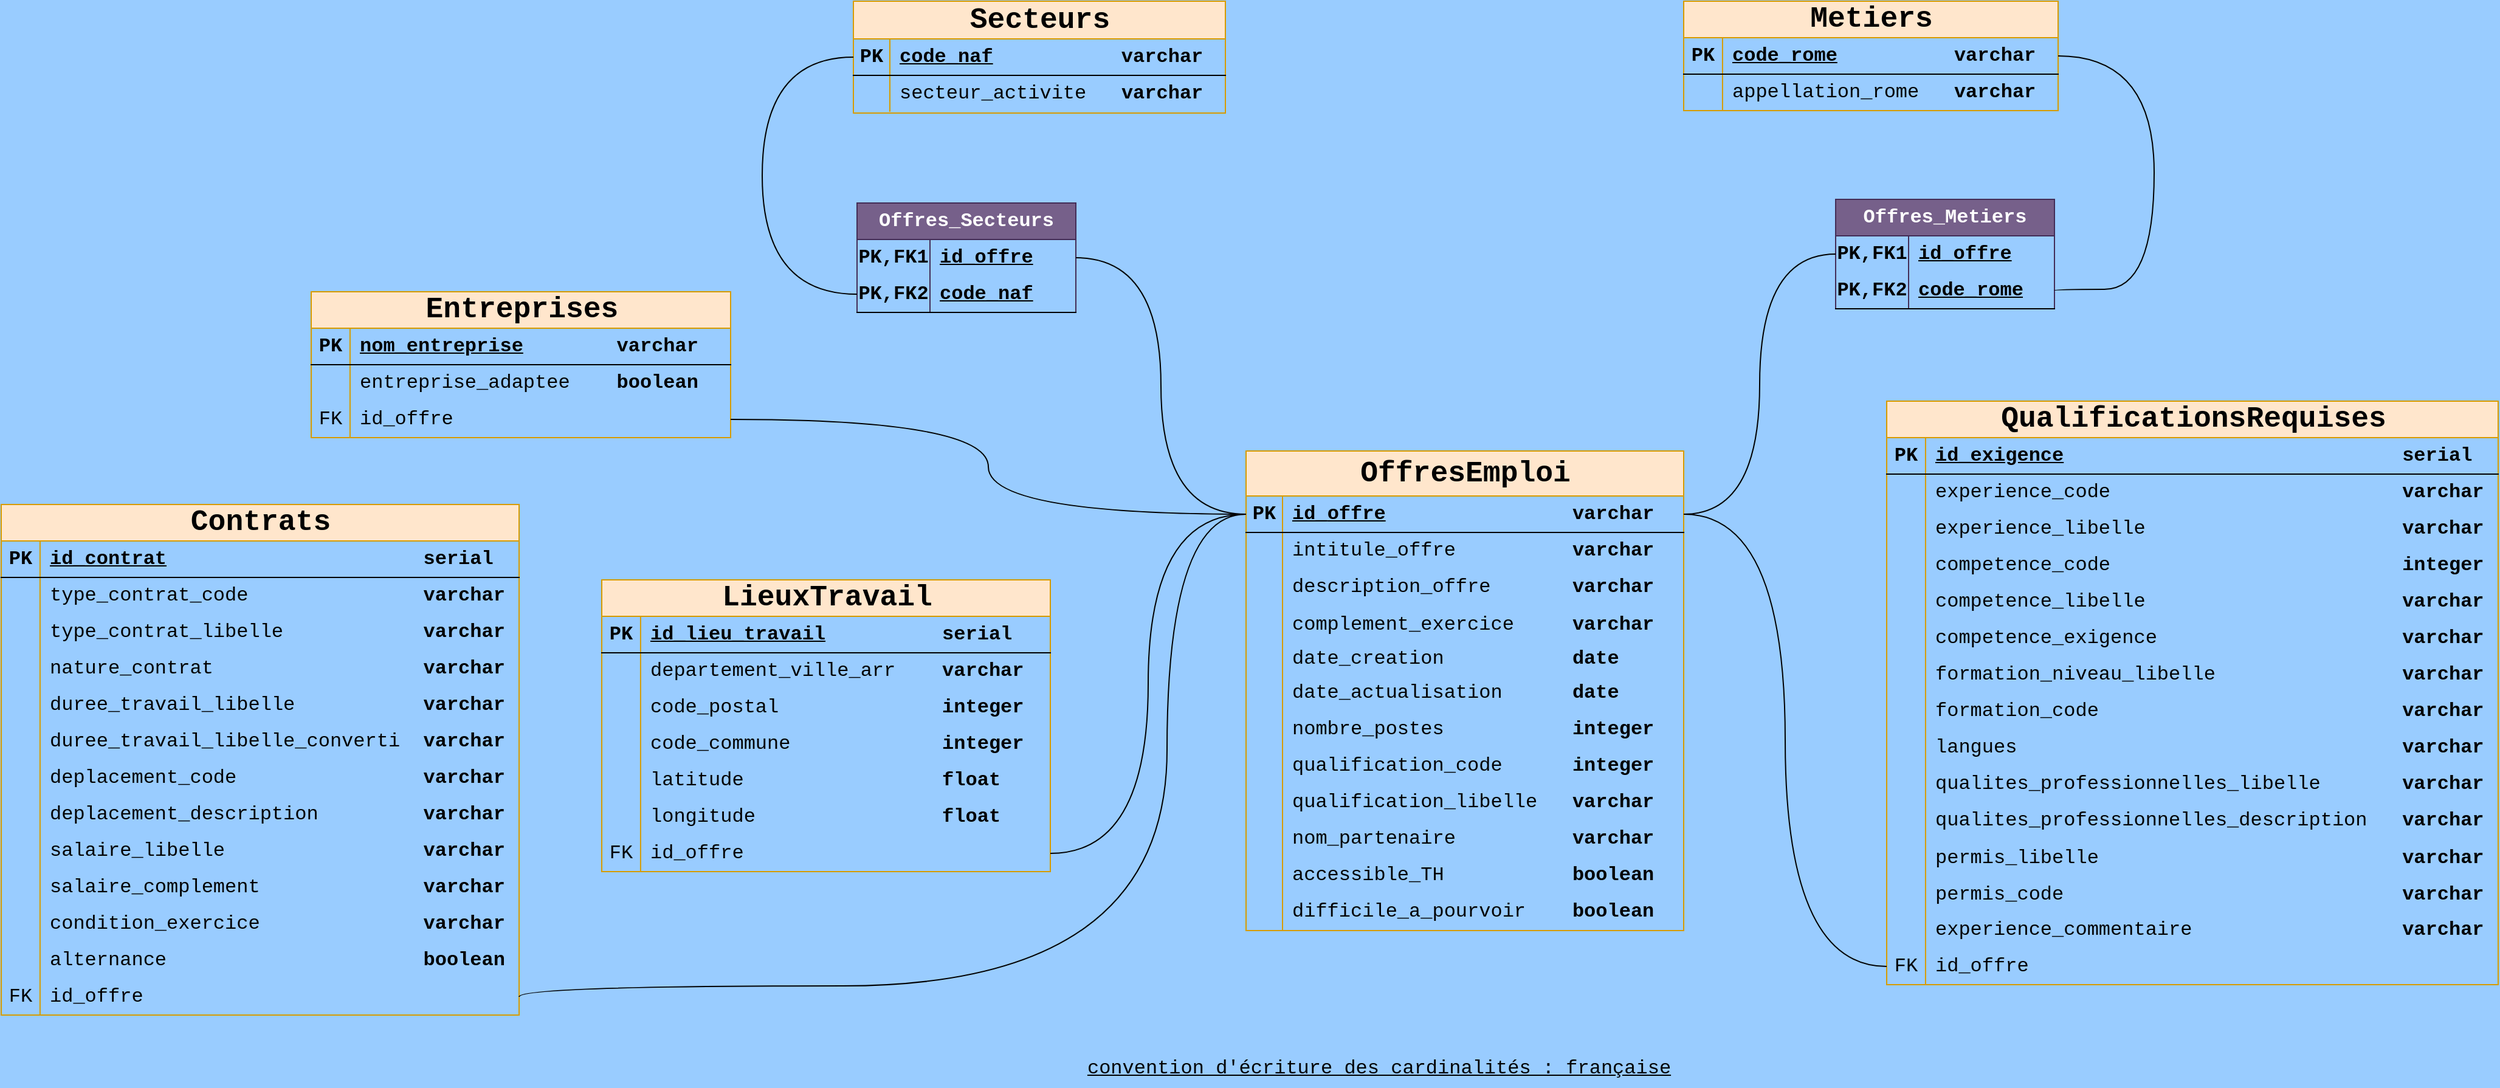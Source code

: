 <mxfile version="26.0.7">
  <diagram name="Page-1" id="PEG4fmZPOcqcN3tmb9fP">
    <mxGraphModel dx="5446" dy="881" grid="0" gridSize="10" guides="1" tooltips="1" connect="1" arrows="1" fold="1" page="1" pageScale="1" pageWidth="3300" pageHeight="4681" background="#99CCFF" math="0" shadow="0">
      <root>
        <mxCell id="0" />
        <mxCell id="1" parent="0" />
        <mxCell id="-QC0LfeOqHy5VNt_hiCN-1" value="&lt;font style=&quot;font-size: 24px;&quot;&gt;OffresEmploi&lt;/font&gt;" style="shape=table;startSize=37;container=1;collapsible=1;childLayout=tableLayout;fixedRows=1;rowLines=0;fontStyle=1;align=center;resizeLast=1;html=1;fillColor=#ffe6cc;strokeColor=#d79b00;rounded=0;swimlaneLine=1;shadow=0;fontFamily=Courier New;fontSize=16;textShadow=0;labelBorderColor=none;labelBackgroundColor=none;perimeterSpacing=0;swimlaneFillColor=none;" parent="1" vertex="1">
          <mxGeometry x="-1822" y="1129" width="360" height="394.53" as="geometry" />
        </mxCell>
        <mxCell id="-QC0LfeOqHy5VNt_hiCN-2" value="" style="shape=tableRow;horizontal=0;startSize=0;swimlaneHead=0;swimlaneBody=0;fillColor=none;collapsible=0;dropTarget=0;points=[[0,0.5],[1,0.5]];portConstraint=eastwest;top=0;left=0;right=0;bottom=1;rounded=0;fontFamily=Courier New;fontSize=16;perimeterSpacing=0;shadow=0;swimlaneFillColor=none;" parent="-QC0LfeOqHy5VNt_hiCN-1" vertex="1">
          <mxGeometry y="37" width="360" height="30" as="geometry" />
        </mxCell>
        <mxCell id="-QC0LfeOqHy5VNt_hiCN-3" value="PK" style="shape=partialRectangle;connectable=0;fillColor=none;top=0;left=0;bottom=0;right=0;fontStyle=1;overflow=hidden;whiteSpace=wrap;html=1;rounded=0;fontFamily=Courier New;fontSize=16;perimeterSpacing=0;shadow=0;swimlaneFillColor=none;" parent="-QC0LfeOqHy5VNt_hiCN-2" vertex="1">
          <mxGeometry width="30" height="30" as="geometry">
            <mxRectangle width="30" height="30" as="alternateBounds" />
          </mxGeometry>
        </mxCell>
        <mxCell id="-QC0LfeOqHy5VNt_hiCN-4" value="&lt;u&gt;id_&lt;/u&gt;&lt;u style=&quot;background-color: transparent; color: light-dark(rgb(0, 0, 0), rgb(255, 255, 255));&quot;&gt;offre&lt;/u&gt;&lt;span style=&quot;background-color: transparent; color: light-dark(rgb(0, 0, 0), rgb(255, 255, 255));&quot;&gt;&amp;nbsp; &amp;nbsp; &amp;nbsp; &amp;nbsp; &amp;nbsp; &amp;nbsp; &amp;nbsp; &amp;nbsp; varchar&lt;/span&gt;" style="shape=partialRectangle;connectable=0;fillColor=none;top=0;left=0;bottom=0;right=0;align=left;spacingLeft=6;fontStyle=1;overflow=hidden;whiteSpace=wrap;html=1;rounded=0;fontFamily=Courier New;fontSize=16;perimeterSpacing=0;shadow=0;swimlaneFillColor=none;" parent="-QC0LfeOqHy5VNt_hiCN-2" vertex="1">
          <mxGeometry x="30" width="330" height="30" as="geometry">
            <mxRectangle width="330" height="30" as="alternateBounds" />
          </mxGeometry>
        </mxCell>
        <mxCell id="-QC0LfeOqHy5VNt_hiCN-5" value="" style="shape=tableRow;horizontal=0;startSize=0;swimlaneHead=0;swimlaneBody=0;fillColor=none;collapsible=0;dropTarget=0;points=[[0,0.5],[1,0.5]];portConstraint=eastwest;top=0;left=0;right=0;bottom=0;rounded=0;fontFamily=Courier New;fontSize=16;perimeterSpacing=0;shadow=0;swimlaneFillColor=none;" parent="-QC0LfeOqHy5VNt_hiCN-1" vertex="1">
          <mxGeometry y="67" width="360" height="30" as="geometry" />
        </mxCell>
        <mxCell id="-QC0LfeOqHy5VNt_hiCN-6" value="" style="shape=partialRectangle;connectable=0;fillColor=none;top=0;left=0;bottom=0;right=0;editable=1;overflow=hidden;whiteSpace=wrap;html=1;rounded=0;fontFamily=Courier New;fontSize=16;perimeterSpacing=0;shadow=0;swimlaneFillColor=none;" parent="-QC0LfeOqHy5VNt_hiCN-5" vertex="1">
          <mxGeometry width="30" height="30" as="geometry">
            <mxRectangle width="30" height="30" as="alternateBounds" />
          </mxGeometry>
        </mxCell>
        <mxCell id="-QC0LfeOqHy5VNt_hiCN-7" value="intitule_offre&amp;nbsp; &lt;span style=&quot;font-weight: 700;&quot;&gt;&amp;nbsp; &amp;nbsp; &amp;nbsp; &amp;nbsp; varchar&lt;/span&gt;" style="shape=partialRectangle;connectable=0;fillColor=none;top=0;left=0;bottom=0;right=0;align=left;spacingLeft=6;overflow=hidden;whiteSpace=wrap;html=1;rounded=0;fontFamily=Courier New;fontSize=16;perimeterSpacing=0;shadow=0;swimlaneFillColor=none;" parent="-QC0LfeOqHy5VNt_hiCN-5" vertex="1">
          <mxGeometry x="30" width="330" height="30" as="geometry">
            <mxRectangle width="330" height="30" as="alternateBounds" />
          </mxGeometry>
        </mxCell>
        <mxCell id="-QC0LfeOqHy5VNt_hiCN-8" value="" style="shape=tableRow;horizontal=0;startSize=0;swimlaneHead=0;swimlaneBody=0;fillColor=none;collapsible=0;dropTarget=0;points=[[0,0.5],[1,0.5]];portConstraint=eastwest;top=0;left=0;right=0;bottom=0;rounded=0;fontFamily=Courier New;fontSize=16;perimeterSpacing=0;shadow=0;swimlaneFillColor=none;" parent="-QC0LfeOqHy5VNt_hiCN-1" vertex="1">
          <mxGeometry y="97" width="360" height="30" as="geometry" />
        </mxCell>
        <mxCell id="-QC0LfeOqHy5VNt_hiCN-9" value="" style="shape=partialRectangle;connectable=0;fillColor=none;top=0;left=0;bottom=0;right=0;editable=1;overflow=hidden;whiteSpace=wrap;html=1;rounded=0;fontFamily=Courier New;fontSize=16;perimeterSpacing=0;shadow=0;swimlaneFillColor=none;" parent="-QC0LfeOqHy5VNt_hiCN-8" vertex="1">
          <mxGeometry width="30" height="30" as="geometry">
            <mxRectangle width="30" height="30" as="alternateBounds" />
          </mxGeometry>
        </mxCell>
        <mxCell id="-QC0LfeOqHy5VNt_hiCN-10" value="description_offre&amp;nbsp; &amp;nbsp; &amp;nbsp; &amp;nbsp;&lt;span style=&quot;font-weight: 700;&quot;&gt;varchar&lt;/span&gt;" style="shape=partialRectangle;connectable=0;fillColor=none;top=0;left=0;bottom=0;right=0;align=left;spacingLeft=6;overflow=hidden;whiteSpace=wrap;html=1;rounded=0;fontFamily=Courier New;fontSize=16;perimeterSpacing=0;shadow=0;swimlaneFillColor=none;" parent="-QC0LfeOqHy5VNt_hiCN-8" vertex="1">
          <mxGeometry x="30" width="330" height="30" as="geometry">
            <mxRectangle width="330" height="30" as="alternateBounds" />
          </mxGeometry>
        </mxCell>
        <mxCell id="C7LOxqXwbHzqQDy3l2-N-196" value="" style="shape=tableRow;horizontal=0;startSize=0;swimlaneHead=0;swimlaneBody=0;fillColor=none;collapsible=0;dropTarget=0;points=[[0,0.5],[1,0.5]];portConstraint=eastwest;top=0;left=0;right=0;bottom=0;rounded=0;fontFamily=Courier New;fontSize=16;perimeterSpacing=0;shadow=0;swimlaneFillColor=none;" parent="-QC0LfeOqHy5VNt_hiCN-1" vertex="1">
          <mxGeometry y="127" width="360" height="31" as="geometry" />
        </mxCell>
        <mxCell id="C7LOxqXwbHzqQDy3l2-N-197" value="" style="shape=partialRectangle;connectable=0;fillColor=none;top=0;left=0;bottom=0;right=0;editable=1;overflow=hidden;whiteSpace=wrap;html=1;rounded=0;fontFamily=Courier New;fontSize=16;perimeterSpacing=0;shadow=0;swimlaneFillColor=none;" parent="C7LOxqXwbHzqQDy3l2-N-196" vertex="1">
          <mxGeometry width="30" height="31" as="geometry">
            <mxRectangle width="30" height="31" as="alternateBounds" />
          </mxGeometry>
        </mxCell>
        <mxCell id="C7LOxqXwbHzqQDy3l2-N-198" value="complement_exercice&amp;nbsp; &amp;nbsp; &amp;nbsp;&lt;b&gt;varchar&lt;/b&gt;" style="shape=partialRectangle;connectable=0;fillColor=none;top=0;left=0;bottom=0;right=0;align=left;spacingLeft=6;overflow=hidden;whiteSpace=wrap;html=1;rounded=0;fontFamily=Courier New;fontSize=16;perimeterSpacing=0;shadow=0;swimlaneFillColor=none;" parent="C7LOxqXwbHzqQDy3l2-N-196" vertex="1">
          <mxGeometry x="30" width="330" height="31" as="geometry">
            <mxRectangle width="330" height="31" as="alternateBounds" />
          </mxGeometry>
        </mxCell>
        <mxCell id="C7LOxqXwbHzqQDy3l2-N-214" value="" style="shape=tableRow;horizontal=0;startSize=0;swimlaneHead=0;swimlaneBody=0;fillColor=none;collapsible=0;dropTarget=0;points=[[0,0.5],[1,0.5]];portConstraint=eastwest;top=0;left=0;right=0;bottom=0;rounded=0;fontFamily=Courier New;fontSize=16;perimeterSpacing=0;shadow=0;swimlaneFillColor=none;" parent="-QC0LfeOqHy5VNt_hiCN-1" vertex="1">
          <mxGeometry y="158" width="360" height="26" as="geometry" />
        </mxCell>
        <mxCell id="C7LOxqXwbHzqQDy3l2-N-215" value="" style="shape=partialRectangle;connectable=0;fillColor=none;top=0;left=0;bottom=0;right=0;editable=1;overflow=hidden;whiteSpace=wrap;html=1;rounded=0;fontFamily=Courier New;fontSize=16;perimeterSpacing=0;shadow=0;swimlaneFillColor=none;" parent="C7LOxqXwbHzqQDy3l2-N-214" vertex="1">
          <mxGeometry width="30" height="26" as="geometry">
            <mxRectangle width="30" height="26" as="alternateBounds" />
          </mxGeometry>
        </mxCell>
        <mxCell id="C7LOxqXwbHzqQDy3l2-N-216" value="date_creation&amp;nbsp; &amp;nbsp; &amp;nbsp; &amp;nbsp; &amp;nbsp; &amp;nbsp;&lt;span style=&quot;font-weight: 700;&quot;&gt;date&lt;/span&gt;" style="shape=partialRectangle;connectable=0;fillColor=none;top=0;left=0;bottom=0;right=0;align=left;spacingLeft=6;overflow=hidden;whiteSpace=wrap;html=1;rounded=0;fontFamily=Courier New;fontSize=16;perimeterSpacing=0;shadow=0;swimlaneFillColor=none;" parent="C7LOxqXwbHzqQDy3l2-N-214" vertex="1">
          <mxGeometry x="30" width="330" height="26" as="geometry">
            <mxRectangle width="330" height="26" as="alternateBounds" />
          </mxGeometry>
        </mxCell>
        <mxCell id="C7LOxqXwbHzqQDy3l2-N-217" value="" style="shape=tableRow;horizontal=0;startSize=0;swimlaneHead=0;swimlaneBody=0;fillColor=none;collapsible=0;dropTarget=0;points=[[0,0.5],[1,0.5]];portConstraint=eastwest;top=0;left=0;right=0;bottom=0;rounded=0;fontFamily=Courier New;fontSize=16;perimeterSpacing=0;shadow=0;swimlaneFillColor=none;" parent="-QC0LfeOqHy5VNt_hiCN-1" vertex="1">
          <mxGeometry y="184" width="360" height="30" as="geometry" />
        </mxCell>
        <mxCell id="C7LOxqXwbHzqQDy3l2-N-218" value="" style="shape=partialRectangle;connectable=0;fillColor=none;top=0;left=0;bottom=0;right=0;editable=1;overflow=hidden;whiteSpace=wrap;html=1;rounded=0;fontFamily=Courier New;fontSize=16;perimeterSpacing=0;shadow=0;swimlaneFillColor=none;" parent="C7LOxqXwbHzqQDy3l2-N-217" vertex="1">
          <mxGeometry width="30" height="30" as="geometry">
            <mxRectangle width="30" height="30" as="alternateBounds" />
          </mxGeometry>
        </mxCell>
        <mxCell id="C7LOxqXwbHzqQDy3l2-N-219" value="date_actualisation&amp;nbsp; &amp;nbsp; &amp;nbsp; &lt;span style=&quot;font-weight: 700;&quot;&gt;date&lt;/span&gt;" style="shape=partialRectangle;connectable=0;fillColor=none;top=0;left=0;bottom=0;right=0;align=left;spacingLeft=6;overflow=hidden;whiteSpace=wrap;html=1;rounded=0;fontFamily=Courier New;fontSize=16;perimeterSpacing=0;shadow=0;swimlaneFillColor=none;" parent="C7LOxqXwbHzqQDy3l2-N-217" vertex="1">
          <mxGeometry x="30" width="330" height="30" as="geometry">
            <mxRectangle width="330" height="30" as="alternateBounds" />
          </mxGeometry>
        </mxCell>
        <mxCell id="-QC0LfeOqHy5VNt_hiCN-11" value="" style="shape=tableRow;horizontal=0;startSize=0;swimlaneHead=0;swimlaneBody=0;fillColor=none;collapsible=0;dropTarget=0;points=[[0,0.5],[1,0.5]];portConstraint=eastwest;top=0;left=0;right=0;bottom=0;rounded=0;fontFamily=Courier New;fontSize=16;perimeterSpacing=0;shadow=0;swimlaneFillColor=none;" parent="-QC0LfeOqHy5VNt_hiCN-1" vertex="1">
          <mxGeometry y="214" width="360" height="30" as="geometry" />
        </mxCell>
        <mxCell id="-QC0LfeOqHy5VNt_hiCN-12" value="" style="shape=partialRectangle;connectable=0;fillColor=none;top=0;left=0;bottom=0;right=0;editable=1;overflow=hidden;whiteSpace=wrap;html=1;rounded=0;fontFamily=Courier New;fontSize=16;perimeterSpacing=0;shadow=0;swimlaneFillColor=none;" parent="-QC0LfeOqHy5VNt_hiCN-11" vertex="1">
          <mxGeometry width="30" height="30" as="geometry">
            <mxRectangle width="30" height="30" as="alternateBounds" />
          </mxGeometry>
        </mxCell>
        <mxCell id="-QC0LfeOqHy5VNt_hiCN-13" value="nombre_postes&amp;nbsp; &amp;nbsp; &amp;nbsp; &amp;nbsp; &amp;nbsp; &amp;nbsp;&lt;span style=&quot;font-weight: 700;&quot;&gt;integer&lt;/span&gt;" style="shape=partialRectangle;connectable=0;fillColor=none;top=0;left=0;bottom=0;right=0;align=left;spacingLeft=6;overflow=hidden;whiteSpace=wrap;html=1;rounded=0;fontFamily=Courier New;fontSize=16;perimeterSpacing=0;shadow=0;swimlaneFillColor=none;" parent="-QC0LfeOqHy5VNt_hiCN-11" vertex="1">
          <mxGeometry x="30" width="330" height="30" as="geometry">
            <mxRectangle width="330" height="30" as="alternateBounds" />
          </mxGeometry>
        </mxCell>
        <mxCell id="-QC0LfeOqHy5VNt_hiCN-23" value="" style="shape=tableRow;horizontal=0;startSize=0;swimlaneHead=0;swimlaneBody=0;fillColor=none;collapsible=0;dropTarget=0;points=[[0,0.5],[1,0.5]];portConstraint=eastwest;top=0;left=0;right=0;bottom=0;rounded=0;fontFamily=Courier New;fontSize=16;perimeterSpacing=0;shadow=0;swimlaneFillColor=none;" parent="-QC0LfeOqHy5VNt_hiCN-1" vertex="1">
          <mxGeometry y="244" width="360" height="30" as="geometry" />
        </mxCell>
        <mxCell id="-QC0LfeOqHy5VNt_hiCN-24" value="" style="shape=partialRectangle;connectable=0;fillColor=none;top=0;left=0;bottom=0;right=0;editable=1;overflow=hidden;whiteSpace=wrap;html=1;rounded=0;fontFamily=Courier New;fontSize=16;perimeterSpacing=0;shadow=0;swimlaneFillColor=none;" parent="-QC0LfeOqHy5VNt_hiCN-23" vertex="1">
          <mxGeometry width="30" height="30" as="geometry">
            <mxRectangle width="30" height="30" as="alternateBounds" />
          </mxGeometry>
        </mxCell>
        <mxCell id="-QC0LfeOqHy5VNt_hiCN-25" value="qualification_code&amp;nbsp; &amp;nbsp; &amp;nbsp;&amp;nbsp;&lt;span style=&quot;font-weight: 700;&quot;&gt;integer&lt;/span&gt;" style="shape=partialRectangle;connectable=0;fillColor=none;top=0;left=0;bottom=0;right=0;align=left;spacingLeft=6;overflow=hidden;whiteSpace=wrap;html=1;rounded=0;fontFamily=Courier New;fontSize=16;perimeterSpacing=0;shadow=0;swimlaneFillColor=none;" parent="-QC0LfeOqHy5VNt_hiCN-23" vertex="1">
          <mxGeometry x="30" width="330" height="30" as="geometry">
            <mxRectangle width="330" height="30" as="alternateBounds" />
          </mxGeometry>
        </mxCell>
        <mxCell id="C7LOxqXwbHzqQDy3l2-N-245" value="" style="shape=tableRow;horizontal=0;startSize=0;swimlaneHead=0;swimlaneBody=0;fillColor=none;collapsible=0;dropTarget=0;points=[[0,0.5],[1,0.5]];portConstraint=eastwest;top=0;left=0;right=0;bottom=0;rounded=0;fontFamily=Courier New;fontSize=16;perimeterSpacing=0;shadow=0;swimlaneFillColor=none;" parent="-QC0LfeOqHy5VNt_hiCN-1" vertex="1">
          <mxGeometry y="274" width="360" height="30" as="geometry" />
        </mxCell>
        <mxCell id="C7LOxqXwbHzqQDy3l2-N-246" value="" style="shape=partialRectangle;connectable=0;fillColor=none;top=0;left=0;bottom=0;right=0;editable=1;overflow=hidden;whiteSpace=wrap;html=1;rounded=0;fontFamily=Courier New;fontSize=16;perimeterSpacing=0;shadow=0;swimlaneFillColor=none;" parent="C7LOxqXwbHzqQDy3l2-N-245" vertex="1">
          <mxGeometry width="30" height="30" as="geometry">
            <mxRectangle width="30" height="30" as="alternateBounds" />
          </mxGeometry>
        </mxCell>
        <mxCell id="C7LOxqXwbHzqQDy3l2-N-247" value="qualification_libelle&amp;nbsp; &amp;nbsp;&lt;span style=&quot;font-weight: 700;&quot;&gt;varchar&lt;/span&gt;" style="shape=partialRectangle;connectable=0;fillColor=none;top=0;left=0;bottom=0;right=0;align=left;spacingLeft=6;overflow=hidden;whiteSpace=wrap;html=1;rounded=0;fontFamily=Courier New;fontSize=16;perimeterSpacing=0;shadow=0;swimlaneFillColor=none;" parent="C7LOxqXwbHzqQDy3l2-N-245" vertex="1">
          <mxGeometry x="30" width="330" height="30" as="geometry">
            <mxRectangle width="330" height="30" as="alternateBounds" />
          </mxGeometry>
        </mxCell>
        <mxCell id="-QC0LfeOqHy5VNt_hiCN-29" value="" style="shape=tableRow;horizontal=0;startSize=0;swimlaneHead=0;swimlaneBody=0;fillColor=none;collapsible=0;dropTarget=0;points=[[0,0.5],[1,0.5]];portConstraint=eastwest;top=0;left=0;right=0;bottom=0;rounded=0;fontFamily=Courier New;fontSize=16;perimeterSpacing=0;shadow=0;swimlaneFillColor=none;" parent="-QC0LfeOqHy5VNt_hiCN-1" vertex="1">
          <mxGeometry y="304" width="360" height="30" as="geometry" />
        </mxCell>
        <mxCell id="-QC0LfeOqHy5VNt_hiCN-30" value="" style="shape=partialRectangle;connectable=0;fillColor=none;top=0;left=0;bottom=0;right=0;editable=1;overflow=hidden;whiteSpace=wrap;html=1;rounded=0;fontFamily=Courier New;fontSize=16;perimeterSpacing=0;shadow=0;swimlaneFillColor=none;" parent="-QC0LfeOqHy5VNt_hiCN-29" vertex="1">
          <mxGeometry width="30" height="30" as="geometry">
            <mxRectangle width="30" height="30" as="alternateBounds" />
          </mxGeometry>
        </mxCell>
        <mxCell id="-QC0LfeOqHy5VNt_hiCN-31" value="nom_partenaire&amp;nbsp; &amp;nbsp; &amp;nbsp; &amp;nbsp; &amp;nbsp; &lt;b&gt;varchar&lt;/b&gt;" style="shape=partialRectangle;connectable=0;fillColor=none;top=0;left=0;bottom=0;right=0;align=left;spacingLeft=6;overflow=hidden;whiteSpace=wrap;html=1;rounded=0;fontFamily=Courier New;fontSize=16;perimeterSpacing=0;shadow=0;swimlaneFillColor=none;" parent="-QC0LfeOqHy5VNt_hiCN-29" vertex="1">
          <mxGeometry x="30" width="330" height="30" as="geometry">
            <mxRectangle width="330" height="30" as="alternateBounds" />
          </mxGeometry>
        </mxCell>
        <mxCell id="-QC0LfeOqHy5VNt_hiCN-14" value="" style="shape=tableRow;horizontal=0;startSize=0;swimlaneHead=0;swimlaneBody=0;fillColor=none;collapsible=0;dropTarget=0;points=[[0,0.5],[1,0.5]];portConstraint=eastwest;top=0;left=0;right=0;bottom=0;rounded=0;fontFamily=Courier New;fontSize=16;perimeterSpacing=0;shadow=0;swimlaneFillColor=none;" parent="-QC0LfeOqHy5VNt_hiCN-1" vertex="1">
          <mxGeometry y="334" width="360" height="30" as="geometry" />
        </mxCell>
        <mxCell id="-QC0LfeOqHy5VNt_hiCN-15" value="" style="shape=partialRectangle;connectable=0;fillColor=none;top=0;left=0;bottom=0;right=0;editable=1;overflow=hidden;whiteSpace=wrap;html=1;rounded=0;fontFamily=Courier New;fontSize=16;perimeterSpacing=0;shadow=0;swimlaneFillColor=none;" parent="-QC0LfeOqHy5VNt_hiCN-14" vertex="1">
          <mxGeometry width="30" height="30" as="geometry">
            <mxRectangle width="30" height="30" as="alternateBounds" />
          </mxGeometry>
        </mxCell>
        <mxCell id="-QC0LfeOqHy5VNt_hiCN-16" value="accessible_TH&amp;nbsp; &amp;nbsp; &amp;nbsp; &amp;nbsp; &amp;nbsp; &amp;nbsp;&lt;span style=&quot;font-weight: 700;&quot;&gt;boolean&lt;/span&gt;" style="shape=partialRectangle;connectable=0;fillColor=none;top=0;left=0;bottom=0;right=0;align=left;spacingLeft=6;overflow=hidden;whiteSpace=wrap;html=1;rounded=0;fontFamily=Courier New;fontSize=16;perimeterSpacing=0;shadow=0;swimlaneFillColor=none;" parent="-QC0LfeOqHy5VNt_hiCN-14" vertex="1">
          <mxGeometry x="30" width="330" height="30" as="geometry">
            <mxRectangle width="330" height="30" as="alternateBounds" />
          </mxGeometry>
        </mxCell>
        <mxCell id="-QC0LfeOqHy5VNt_hiCN-32" value="" style="shape=tableRow;horizontal=0;startSize=0;swimlaneHead=0;swimlaneBody=0;fillColor=none;collapsible=0;dropTarget=0;points=[[0,0.5],[1,0.5]];portConstraint=eastwest;top=0;left=0;right=0;bottom=0;rounded=0;fontFamily=Courier New;fontSize=16;perimeterSpacing=0;shadow=0;swimlaneFillColor=none;" parent="-QC0LfeOqHy5VNt_hiCN-1" vertex="1">
          <mxGeometry y="364" width="360" height="30" as="geometry" />
        </mxCell>
        <mxCell id="-QC0LfeOqHy5VNt_hiCN-33" value="" style="shape=partialRectangle;connectable=0;fillColor=none;top=0;left=0;bottom=0;right=0;editable=1;overflow=hidden;whiteSpace=wrap;html=1;rounded=0;fontFamily=Courier New;fontSize=16;perimeterSpacing=0;shadow=0;swimlaneFillColor=none;" parent="-QC0LfeOqHy5VNt_hiCN-32" vertex="1">
          <mxGeometry width="30" height="30" as="geometry">
            <mxRectangle width="30" height="30" as="alternateBounds" />
          </mxGeometry>
        </mxCell>
        <mxCell id="-QC0LfeOqHy5VNt_hiCN-34" value="difficile_a_pourvoir&amp;nbsp; &amp;nbsp;&amp;nbsp;&lt;b&gt;boolean&lt;/b&gt;" style="shape=partialRectangle;connectable=0;fillColor=none;top=0;left=0;bottom=0;right=0;align=left;spacingLeft=6;overflow=hidden;whiteSpace=wrap;html=1;rounded=0;fontFamily=Courier New;fontSize=16;perimeterSpacing=0;shadow=0;swimlaneFillColor=none;" parent="-QC0LfeOqHy5VNt_hiCN-32" vertex="1">
          <mxGeometry x="30" width="330" height="30" as="geometry">
            <mxRectangle width="330" height="30" as="alternateBounds" />
          </mxGeometry>
        </mxCell>
        <mxCell id="-QC0LfeOqHy5VNt_hiCN-35" value="Offres_Metiers" style="shape=table;startSize=30;container=1;collapsible=1;childLayout=tableLayout;fixedRows=1;rowLines=0;fontStyle=1;align=center;resizeLast=1;html=1;whiteSpace=wrap;fillColor=#76608a;strokeColor=#432D57;fontColor=#ffffff;fontFamily=Courier New;fontSize=16;" parent="1" vertex="1">
          <mxGeometry x="-1337" y="922" width="180" height="90" as="geometry" />
        </mxCell>
        <mxCell id="-QC0LfeOqHy5VNt_hiCN-36" value="" style="shape=tableRow;horizontal=0;startSize=0;swimlaneHead=0;swimlaneBody=0;fillColor=none;collapsible=0;dropTarget=0;points=[[0,0.5],[1,0.5]];portConstraint=eastwest;top=0;left=0;right=0;bottom=0;html=1;fontFamily=Courier New;fontSize=16;" parent="-QC0LfeOqHy5VNt_hiCN-35" vertex="1">
          <mxGeometry y="30" width="180" height="30" as="geometry" />
        </mxCell>
        <mxCell id="-QC0LfeOqHy5VNt_hiCN-37" value="PK,FK1" style="shape=partialRectangle;connectable=0;fillColor=none;top=0;left=0;bottom=0;right=0;fontStyle=1;overflow=hidden;html=1;whiteSpace=wrap;fontFamily=Courier New;fontSize=16;" parent="-QC0LfeOqHy5VNt_hiCN-36" vertex="1">
          <mxGeometry width="60" height="30" as="geometry">
            <mxRectangle width="60" height="30" as="alternateBounds" />
          </mxGeometry>
        </mxCell>
        <mxCell id="-QC0LfeOqHy5VNt_hiCN-38" value="id_offre" style="shape=partialRectangle;connectable=0;fillColor=none;top=0;left=0;bottom=0;right=0;align=left;spacingLeft=6;fontStyle=5;overflow=hidden;html=1;whiteSpace=wrap;fontFamily=Courier New;fontSize=16;" parent="-QC0LfeOqHy5VNt_hiCN-36" vertex="1">
          <mxGeometry x="60" width="120" height="30" as="geometry">
            <mxRectangle width="120" height="30" as="alternateBounds" />
          </mxGeometry>
        </mxCell>
        <mxCell id="-QC0LfeOqHy5VNt_hiCN-39" value="" style="shape=tableRow;horizontal=0;startSize=0;swimlaneHead=0;swimlaneBody=0;fillColor=none;collapsible=0;dropTarget=0;points=[[0,0.5],[1,0.5]];portConstraint=eastwest;top=0;left=0;right=0;bottom=1;html=1;fontFamily=Courier New;fontSize=16;" parent="-QC0LfeOqHy5VNt_hiCN-35" vertex="1">
          <mxGeometry y="60" width="180" height="30" as="geometry" />
        </mxCell>
        <mxCell id="-QC0LfeOqHy5VNt_hiCN-40" value="PK,FK2" style="shape=partialRectangle;connectable=0;fillColor=none;top=0;left=0;bottom=0;right=0;fontStyle=1;overflow=hidden;html=1;whiteSpace=wrap;fontFamily=Courier New;fontSize=16;" parent="-QC0LfeOqHy5VNt_hiCN-39" vertex="1">
          <mxGeometry width="60" height="30" as="geometry">
            <mxRectangle width="60" height="30" as="alternateBounds" />
          </mxGeometry>
        </mxCell>
        <mxCell id="-QC0LfeOqHy5VNt_hiCN-41" value="code_rome" style="shape=partialRectangle;connectable=0;fillColor=none;top=0;left=0;bottom=0;right=0;align=left;spacingLeft=6;fontStyle=5;overflow=hidden;html=1;whiteSpace=wrap;fontFamily=Courier New;fontSize=16;" parent="-QC0LfeOqHy5VNt_hiCN-39" vertex="1">
          <mxGeometry x="60" width="120" height="30" as="geometry">
            <mxRectangle width="120" height="30" as="alternateBounds" />
          </mxGeometry>
        </mxCell>
        <mxCell id="-QC0LfeOqHy5VNt_hiCN-98" style="edgeStyle=orthogonalEdgeStyle;rounded=0;orthogonalLoop=1;jettySize=auto;html=1;exitX=1;exitY=0.5;exitDx=0;exitDy=0;entryX=0;entryY=0.5;entryDx=0;entryDy=0;endArrow=none;endFill=0;curved=1;fontFamily=Courier New;fontSize=16;" parent="1" source="-QC0LfeOqHy5VNt_hiCN-2" target="-QC0LfeOqHy5VNt_hiCN-36" edge="1">
          <mxGeometry relative="1" as="geometry">
            <mxPoint x="-1562" y="1077.0" as="sourcePoint" />
          </mxGeometry>
        </mxCell>
        <mxCell id="-QC0LfeOqHy5VNt_hiCN-102" value="&lt;u&gt;convention d&#39;écriture des cardinalités : française&lt;/u&gt;" style="text;html=1;align=center;verticalAlign=middle;resizable=0;points=[];autosize=1;strokeColor=none;fillColor=none;fontSize=16;fontFamily=Courier New;" parent="1" vertex="1">
          <mxGeometry x="-1962" y="1621" width="498" height="31" as="geometry" />
        </mxCell>
        <mxCell id="C7LOxqXwbHzqQDy3l2-N-1" value="&lt;font style=&quot;font-size: 24px;&quot;&gt;Entreprises&lt;/font&gt;" style="shape=table;startSize=30;container=1;collapsible=1;childLayout=tableLayout;fixedRows=1;rowLines=0;fontStyle=1;align=center;resizeLast=1;html=1;fillColor=#ffe6cc;strokeColor=#d79b00;rounded=0;fontFamily=Courier New;fontSize=16;" parent="1" vertex="1">
          <mxGeometry x="-2591" y="998" width="345" height="120" as="geometry" />
        </mxCell>
        <mxCell id="C7LOxqXwbHzqQDy3l2-N-2" value="" style="shape=tableRow;horizontal=0;startSize=0;swimlaneHead=0;swimlaneBody=0;fillColor=none;collapsible=0;dropTarget=0;points=[[0,0.5],[1,0.5]];portConstraint=eastwest;top=0;left=0;right=0;bottom=1;rounded=0;fontFamily=Courier New;fontSize=16;" parent="C7LOxqXwbHzqQDy3l2-N-1" vertex="1">
          <mxGeometry y="30" width="345" height="30" as="geometry" />
        </mxCell>
        <mxCell id="C7LOxqXwbHzqQDy3l2-N-3" value="PK" style="shape=partialRectangle;connectable=0;fillColor=none;top=0;left=0;bottom=0;right=0;fontStyle=1;overflow=hidden;whiteSpace=wrap;html=1;rounded=0;fontFamily=Courier New;fontSize=16;" parent="C7LOxqXwbHzqQDy3l2-N-2" vertex="1">
          <mxGeometry width="31.95" height="30" as="geometry">
            <mxRectangle width="31.95" height="30" as="alternateBounds" />
          </mxGeometry>
        </mxCell>
        <mxCell id="C7LOxqXwbHzqQDy3l2-N-4" value="&lt;u&gt;nom_entreprise&lt;/u&gt;&amp;nbsp; &amp;nbsp; &amp;nbsp; &amp;nbsp; varchar" style="shape=partialRectangle;connectable=0;fillColor=none;top=0;left=0;bottom=0;right=0;align=left;spacingLeft=6;fontStyle=1;overflow=hidden;whiteSpace=wrap;html=1;rounded=0;fontFamily=Courier New;fontSize=16;" parent="C7LOxqXwbHzqQDy3l2-N-2" vertex="1">
          <mxGeometry x="31.95" width="313.05" height="30" as="geometry">
            <mxRectangle width="313.05" height="30" as="alternateBounds" />
          </mxGeometry>
        </mxCell>
        <mxCell id="C7LOxqXwbHzqQDy3l2-N-5" value="" style="shape=tableRow;horizontal=0;startSize=0;swimlaneHead=0;swimlaneBody=0;fillColor=none;collapsible=0;dropTarget=0;points=[[0,0.5],[1,0.5]];portConstraint=eastwest;top=0;left=0;right=0;bottom=0;rounded=0;fontFamily=Courier New;fontSize=16;" parent="C7LOxqXwbHzqQDy3l2-N-1" vertex="1">
          <mxGeometry y="60" width="345" height="30" as="geometry" />
        </mxCell>
        <mxCell id="C7LOxqXwbHzqQDy3l2-N-6" value="" style="shape=partialRectangle;connectable=0;fillColor=none;top=0;left=0;bottom=0;right=0;editable=1;overflow=hidden;whiteSpace=wrap;html=1;rounded=0;fontFamily=Courier New;fontSize=16;" parent="C7LOxqXwbHzqQDy3l2-N-5" vertex="1">
          <mxGeometry width="31.95" height="30" as="geometry">
            <mxRectangle width="31.95" height="30" as="alternateBounds" />
          </mxGeometry>
        </mxCell>
        <mxCell id="C7LOxqXwbHzqQDy3l2-N-7" value="entreprise_adaptee&amp;nbsp; &amp;nbsp; &lt;b&gt;boolean&lt;/b&gt;" style="shape=partialRectangle;connectable=0;fillColor=none;top=0;left=0;bottom=0;right=0;align=left;spacingLeft=6;overflow=hidden;whiteSpace=wrap;html=1;rounded=0;fontFamily=Courier New;fontSize=16;" parent="C7LOxqXwbHzqQDy3l2-N-5" vertex="1">
          <mxGeometry x="31.95" width="313.05" height="30" as="geometry">
            <mxRectangle width="313.05" height="30" as="alternateBounds" />
          </mxGeometry>
        </mxCell>
        <mxCell id="C7LOxqXwbHzqQDy3l2-N-39" value="" style="shape=tableRow;horizontal=0;startSize=0;swimlaneHead=0;swimlaneBody=0;fillColor=none;collapsible=0;dropTarget=0;points=[[0,0.5],[1,0.5]];portConstraint=eastwest;top=0;left=0;right=0;bottom=0;rounded=0;fontFamily=Courier New;fontSize=16;" parent="C7LOxqXwbHzqQDy3l2-N-1" vertex="1">
          <mxGeometry y="90" width="345" height="30" as="geometry" />
        </mxCell>
        <mxCell id="C7LOxqXwbHzqQDy3l2-N-40" value="FK" style="shape=partialRectangle;connectable=0;fillColor=none;top=0;left=0;bottom=0;right=0;editable=1;overflow=hidden;whiteSpace=wrap;html=1;rounded=0;fontFamily=Courier New;fontSize=16;" parent="C7LOxqXwbHzqQDy3l2-N-39" vertex="1">
          <mxGeometry width="31.95" height="30" as="geometry">
            <mxRectangle width="31.95" height="30" as="alternateBounds" />
          </mxGeometry>
        </mxCell>
        <mxCell id="C7LOxqXwbHzqQDy3l2-N-41" value="id_offre" style="shape=partialRectangle;connectable=0;fillColor=none;top=0;left=0;bottom=0;right=0;align=left;spacingLeft=6;overflow=hidden;whiteSpace=wrap;html=1;rounded=0;fontFamily=Courier New;fontSize=16;" parent="C7LOxqXwbHzqQDy3l2-N-39" vertex="1">
          <mxGeometry x="31.95" width="313.05" height="30" as="geometry">
            <mxRectangle width="313.05" height="30" as="alternateBounds" />
          </mxGeometry>
        </mxCell>
        <mxCell id="C7LOxqXwbHzqQDy3l2-N-42" value="&lt;font style=&quot;font-size: 24px;&quot;&gt;Metiers&lt;/font&gt;" style="shape=table;startSize=30;container=1;collapsible=1;childLayout=tableLayout;fixedRows=1;rowLines=0;fontStyle=1;align=center;resizeLast=1;html=1;fillColor=#ffe6cc;strokeColor=#d79b00;rounded=0;fontFamily=Courier New;fontSize=16;" parent="1" vertex="1">
          <mxGeometry x="-1462" y="759" width="308" height="90" as="geometry" />
        </mxCell>
        <mxCell id="C7LOxqXwbHzqQDy3l2-N-43" value="" style="shape=tableRow;horizontal=0;startSize=0;swimlaneHead=0;swimlaneBody=0;fillColor=none;collapsible=0;dropTarget=0;points=[[0,0.5],[1,0.5]];portConstraint=eastwest;top=0;left=0;right=0;bottom=1;rounded=0;fontFamily=Courier New;fontSize=16;" parent="C7LOxqXwbHzqQDy3l2-N-42" vertex="1">
          <mxGeometry y="30" width="308" height="30" as="geometry" />
        </mxCell>
        <mxCell id="C7LOxqXwbHzqQDy3l2-N-44" value="PK" style="shape=partialRectangle;connectable=0;fillColor=none;top=0;left=0;bottom=0;right=0;fontStyle=1;overflow=hidden;whiteSpace=wrap;html=1;rounded=0;fontFamily=Courier New;fontSize=16;" parent="C7LOxqXwbHzqQDy3l2-N-43" vertex="1">
          <mxGeometry width="31.95" height="30" as="geometry">
            <mxRectangle width="31.95" height="30" as="alternateBounds" />
          </mxGeometry>
        </mxCell>
        <mxCell id="C7LOxqXwbHzqQDy3l2-N-45" value="&lt;u&gt;code_rome&lt;/u&gt;&amp;nbsp; &amp;nbsp; &amp;nbsp; &amp;nbsp; &amp;nbsp; varchar" style="shape=partialRectangle;connectable=0;fillColor=none;top=0;left=0;bottom=0;right=0;align=left;spacingLeft=6;fontStyle=1;overflow=hidden;whiteSpace=wrap;html=1;rounded=0;fontFamily=Courier New;fontSize=16;" parent="C7LOxqXwbHzqQDy3l2-N-43" vertex="1">
          <mxGeometry x="31.95" width="276.05" height="30" as="geometry">
            <mxRectangle width="276.05" height="30" as="alternateBounds" />
          </mxGeometry>
        </mxCell>
        <mxCell id="C7LOxqXwbHzqQDy3l2-N-49" value="" style="shape=tableRow;horizontal=0;startSize=0;swimlaneHead=0;swimlaneBody=0;fillColor=none;collapsible=0;dropTarget=0;points=[[0,0.5],[1,0.5]];portConstraint=eastwest;top=0;left=0;right=0;bottom=0;rounded=0;fontFamily=Courier New;fontSize=16;" parent="C7LOxqXwbHzqQDy3l2-N-42" vertex="1">
          <mxGeometry y="60" width="308" height="30" as="geometry" />
        </mxCell>
        <mxCell id="C7LOxqXwbHzqQDy3l2-N-50" value="" style="shape=partialRectangle;connectable=0;fillColor=none;top=0;left=0;bottom=0;right=0;editable=1;overflow=hidden;whiteSpace=wrap;html=1;rounded=0;fontFamily=Courier New;fontSize=16;" parent="C7LOxqXwbHzqQDy3l2-N-49" vertex="1">
          <mxGeometry width="31.95" height="30" as="geometry">
            <mxRectangle width="31.95" height="30" as="alternateBounds" />
          </mxGeometry>
        </mxCell>
        <mxCell id="C7LOxqXwbHzqQDy3l2-N-51" value="appellation_rome&amp;nbsp; &amp;nbsp;&lt;b&gt;varchar&lt;/b&gt;" style="shape=partialRectangle;connectable=0;fillColor=none;top=0;left=0;bottom=0;right=0;align=left;spacingLeft=6;overflow=hidden;whiteSpace=wrap;html=1;rounded=0;fontFamily=Courier New;fontSize=16;" parent="C7LOxqXwbHzqQDy3l2-N-49" vertex="1">
          <mxGeometry x="31.95" width="276.05" height="30" as="geometry">
            <mxRectangle width="276.05" height="30" as="alternateBounds" />
          </mxGeometry>
        </mxCell>
        <mxCell id="C7LOxqXwbHzqQDy3l2-N-77" value="&lt;font style=&quot;font-size: 24px;&quot;&gt;Contrats&lt;/font&gt;" style="shape=table;startSize=30;container=1;collapsible=1;childLayout=tableLayout;fixedRows=1;rowLines=0;fontStyle=1;align=center;resizeLast=1;html=1;fillColor=#ffe6cc;strokeColor=#d79b00;rounded=0;fontFamily=Courier New;fontSize=16;" parent="1" vertex="1">
          <mxGeometry x="-2846" y="1173" width="426" height="420" as="geometry" />
        </mxCell>
        <mxCell id="C7LOxqXwbHzqQDy3l2-N-78" value="" style="shape=tableRow;horizontal=0;startSize=0;swimlaneHead=0;swimlaneBody=0;fillColor=none;collapsible=0;dropTarget=0;points=[[0,0.5],[1,0.5]];portConstraint=eastwest;top=0;left=0;right=0;bottom=1;rounded=0;fontFamily=Courier New;fontSize=16;fontStyle=4" parent="C7LOxqXwbHzqQDy3l2-N-77" vertex="1">
          <mxGeometry y="30" width="426" height="30" as="geometry" />
        </mxCell>
        <mxCell id="C7LOxqXwbHzqQDy3l2-N-79" value="PK" style="shape=partialRectangle;connectable=0;fillColor=none;top=0;left=0;bottom=0;right=0;fontStyle=1;overflow=hidden;whiteSpace=wrap;html=1;rounded=0;fontFamily=Courier New;fontSize=16;" parent="C7LOxqXwbHzqQDy3l2-N-78" vertex="1">
          <mxGeometry width="31.95" height="30" as="geometry">
            <mxRectangle width="31.95" height="30" as="alternateBounds" />
          </mxGeometry>
        </mxCell>
        <mxCell id="C7LOxqXwbHzqQDy3l2-N-80" value="&lt;u&gt;id_contrat&lt;/u&gt;&amp;nbsp; &amp;nbsp; &amp;nbsp; &amp;nbsp; &amp;nbsp; &amp;nbsp; &amp;nbsp; &amp;nbsp; &amp;nbsp; &amp;nbsp; &amp;nbsp; serial" style="shape=partialRectangle;connectable=0;fillColor=none;top=0;left=0;bottom=0;right=0;align=left;spacingLeft=6;fontStyle=1;overflow=hidden;whiteSpace=wrap;html=1;rounded=0;fontFamily=Courier New;fontSize=16;" parent="C7LOxqXwbHzqQDy3l2-N-78" vertex="1">
          <mxGeometry x="31.95" width="394.05" height="30" as="geometry">
            <mxRectangle width="394.05" height="30" as="alternateBounds" />
          </mxGeometry>
        </mxCell>
        <mxCell id="C7LOxqXwbHzqQDy3l2-N-81" value="" style="shape=tableRow;horizontal=0;startSize=0;swimlaneHead=0;swimlaneBody=0;fillColor=none;collapsible=0;dropTarget=0;points=[[0,0.5],[1,0.5]];portConstraint=eastwest;top=0;left=0;right=0;bottom=0;rounded=0;fontFamily=Courier New;fontSize=16;" parent="C7LOxqXwbHzqQDy3l2-N-77" vertex="1">
          <mxGeometry y="60" width="426" height="30" as="geometry" />
        </mxCell>
        <mxCell id="C7LOxqXwbHzqQDy3l2-N-82" value="" style="shape=partialRectangle;connectable=0;fillColor=none;top=0;left=0;bottom=0;right=0;editable=1;overflow=hidden;whiteSpace=wrap;html=1;rounded=0;fontFamily=Courier New;fontSize=16;" parent="C7LOxqXwbHzqQDy3l2-N-81" vertex="1">
          <mxGeometry width="31.95" height="30" as="geometry">
            <mxRectangle width="31.95" height="30" as="alternateBounds" />
          </mxGeometry>
        </mxCell>
        <mxCell id="C7LOxqXwbHzqQDy3l2-N-83" value="type_contrat_code&amp;nbsp; &amp;nbsp; &amp;nbsp; &amp;nbsp; &amp;nbsp; &amp;nbsp; &amp;nbsp; &amp;nbsp;&lt;b&gt;varchar&lt;/b&gt;" style="shape=partialRectangle;connectable=0;fillColor=none;top=0;left=0;bottom=0;right=0;align=left;spacingLeft=6;overflow=hidden;whiteSpace=wrap;html=1;rounded=0;fontFamily=Courier New;fontSize=16;" parent="C7LOxqXwbHzqQDy3l2-N-81" vertex="1">
          <mxGeometry x="31.95" width="394.05" height="30" as="geometry">
            <mxRectangle width="394.05" height="30" as="alternateBounds" />
          </mxGeometry>
        </mxCell>
        <mxCell id="C7LOxqXwbHzqQDy3l2-N-87" value="" style="shape=tableRow;horizontal=0;startSize=0;swimlaneHead=0;swimlaneBody=0;fillColor=none;collapsible=0;dropTarget=0;points=[[0,0.5],[1,0.5]];portConstraint=eastwest;top=0;left=0;right=0;bottom=0;rounded=0;fontFamily=Courier New;fontSize=16;" parent="C7LOxqXwbHzqQDy3l2-N-77" vertex="1">
          <mxGeometry y="90" width="426" height="30" as="geometry" />
        </mxCell>
        <mxCell id="C7LOxqXwbHzqQDy3l2-N-88" value="" style="shape=partialRectangle;connectable=0;fillColor=none;top=0;left=0;bottom=0;right=0;editable=1;overflow=hidden;whiteSpace=wrap;html=1;rounded=0;fontFamily=Courier New;fontSize=16;" parent="C7LOxqXwbHzqQDy3l2-N-87" vertex="1">
          <mxGeometry width="31.95" height="30" as="geometry">
            <mxRectangle width="31.95" height="30" as="alternateBounds" />
          </mxGeometry>
        </mxCell>
        <mxCell id="C7LOxqXwbHzqQDy3l2-N-89" value="type_contrat_libelle&amp;nbsp; &amp;nbsp; &amp;nbsp; &amp;nbsp; &amp;nbsp; &amp;nbsp; &lt;b&gt;varchar&lt;/b&gt;" style="shape=partialRectangle;connectable=0;fillColor=none;top=0;left=0;bottom=0;right=0;align=left;spacingLeft=6;overflow=hidden;whiteSpace=wrap;html=1;rounded=0;fontFamily=Courier New;fontSize=16;" parent="C7LOxqXwbHzqQDy3l2-N-87" vertex="1">
          <mxGeometry x="31.95" width="394.05" height="30" as="geometry">
            <mxRectangle width="394.05" height="30" as="alternateBounds" />
          </mxGeometry>
        </mxCell>
        <mxCell id="C7LOxqXwbHzqQDy3l2-N-90" value="" style="shape=tableRow;horizontal=0;startSize=0;swimlaneHead=0;swimlaneBody=0;fillColor=none;collapsible=0;dropTarget=0;points=[[0,0.5],[1,0.5]];portConstraint=eastwest;top=0;left=0;right=0;bottom=0;rounded=0;fontFamily=Courier New;fontSize=16;" parent="C7LOxqXwbHzqQDy3l2-N-77" vertex="1">
          <mxGeometry y="120" width="426" height="30" as="geometry" />
        </mxCell>
        <mxCell id="C7LOxqXwbHzqQDy3l2-N-91" value="" style="shape=partialRectangle;connectable=0;fillColor=none;top=0;left=0;bottom=0;right=0;editable=1;overflow=hidden;whiteSpace=wrap;html=1;rounded=0;fontFamily=Courier New;fontSize=16;" parent="C7LOxqXwbHzqQDy3l2-N-90" vertex="1">
          <mxGeometry width="31.95" height="30" as="geometry">
            <mxRectangle width="31.95" height="30" as="alternateBounds" />
          </mxGeometry>
        </mxCell>
        <mxCell id="C7LOxqXwbHzqQDy3l2-N-92" value="nature_contrat&amp;nbsp; &amp;nbsp; &amp;nbsp; &amp;nbsp; &amp;nbsp; &amp;nbsp; &amp;nbsp; &amp;nbsp; &amp;nbsp; &lt;b&gt;varchar&lt;/b&gt;" style="shape=partialRectangle;connectable=0;fillColor=none;top=0;left=0;bottom=0;right=0;align=left;spacingLeft=6;overflow=hidden;whiteSpace=wrap;html=1;rounded=0;fontFamily=Courier New;fontSize=16;" parent="C7LOxqXwbHzqQDy3l2-N-90" vertex="1">
          <mxGeometry x="31.95" width="394.05" height="30" as="geometry">
            <mxRectangle width="394.05" height="30" as="alternateBounds" />
          </mxGeometry>
        </mxCell>
        <mxCell id="C7LOxqXwbHzqQDy3l2-N-150" value="" style="shape=tableRow;horizontal=0;startSize=0;swimlaneHead=0;swimlaneBody=0;fillColor=none;collapsible=0;dropTarget=0;points=[[0,0.5],[1,0.5]];portConstraint=eastwest;top=0;left=0;right=0;bottom=0;rounded=0;fontFamily=Courier New;fontSize=16;" parent="C7LOxqXwbHzqQDy3l2-N-77" vertex="1">
          <mxGeometry y="150" width="426" height="30" as="geometry" />
        </mxCell>
        <mxCell id="C7LOxqXwbHzqQDy3l2-N-151" value="" style="shape=partialRectangle;connectable=0;fillColor=none;top=0;left=0;bottom=0;right=0;editable=1;overflow=hidden;whiteSpace=wrap;html=1;rounded=0;fontFamily=Courier New;fontSize=16;" parent="C7LOxqXwbHzqQDy3l2-N-150" vertex="1">
          <mxGeometry width="31.95" height="30" as="geometry">
            <mxRectangle width="31.95" height="30" as="alternateBounds" />
          </mxGeometry>
        </mxCell>
        <mxCell id="C7LOxqXwbHzqQDy3l2-N-152" value="duree_travail_l&lt;span style=&quot;background-color: transparent; color: light-dark(rgb(0, 0, 0), rgb(255, 255, 255));&quot;&gt;ibelle&amp;nbsp; &amp;nbsp; &amp;nbsp; &amp;nbsp; &amp;nbsp; &amp;nbsp;&lt;b&gt;varchar&lt;/b&gt;&lt;/span&gt;" style="shape=partialRectangle;connectable=0;fillColor=none;top=0;left=0;bottom=0;right=0;align=left;spacingLeft=6;overflow=hidden;whiteSpace=wrap;html=1;rounded=0;fontFamily=Courier New;fontSize=16;" parent="C7LOxqXwbHzqQDy3l2-N-150" vertex="1">
          <mxGeometry x="31.95" width="394.05" height="30" as="geometry">
            <mxRectangle width="394.05" height="30" as="alternateBounds" />
          </mxGeometry>
        </mxCell>
        <mxCell id="C7LOxqXwbHzqQDy3l2-N-153" value="" style="shape=tableRow;horizontal=0;startSize=0;swimlaneHead=0;swimlaneBody=0;fillColor=none;collapsible=0;dropTarget=0;points=[[0,0.5],[1,0.5]];portConstraint=eastwest;top=0;left=0;right=0;bottom=0;rounded=0;fontFamily=Courier New;fontSize=16;" parent="C7LOxqXwbHzqQDy3l2-N-77" vertex="1">
          <mxGeometry y="180" width="426" height="30" as="geometry" />
        </mxCell>
        <mxCell id="C7LOxqXwbHzqQDy3l2-N-154" value="" style="shape=partialRectangle;connectable=0;fillColor=none;top=0;left=0;bottom=0;right=0;editable=1;overflow=hidden;whiteSpace=wrap;html=1;rounded=0;fontFamily=Courier New;fontSize=16;" parent="C7LOxqXwbHzqQDy3l2-N-153" vertex="1">
          <mxGeometry width="31.95" height="30" as="geometry">
            <mxRectangle width="31.95" height="30" as="alternateBounds" />
          </mxGeometry>
        </mxCell>
        <mxCell id="C7LOxqXwbHzqQDy3l2-N-155" value="duree_travail_libelle_converti&amp;nbsp; &lt;b&gt;varchar&lt;/b&gt;" style="shape=partialRectangle;connectable=0;fillColor=none;top=0;left=0;bottom=0;right=0;align=left;spacingLeft=6;overflow=hidden;whiteSpace=wrap;html=1;rounded=0;fontFamily=Courier New;fontSize=16;" parent="C7LOxqXwbHzqQDy3l2-N-153" vertex="1">
          <mxGeometry x="31.95" width="394.05" height="30" as="geometry">
            <mxRectangle width="394.05" height="30" as="alternateBounds" />
          </mxGeometry>
        </mxCell>
        <mxCell id="C7LOxqXwbHzqQDy3l2-N-242" value="" style="shape=tableRow;horizontal=0;startSize=0;swimlaneHead=0;swimlaneBody=0;fillColor=none;collapsible=0;dropTarget=0;points=[[0,0.5],[1,0.5]];portConstraint=eastwest;top=0;left=0;right=0;bottom=0;rounded=0;fontFamily=Courier New;fontSize=16;" parent="C7LOxqXwbHzqQDy3l2-N-77" vertex="1">
          <mxGeometry y="210" width="426" height="30" as="geometry" />
        </mxCell>
        <mxCell id="C7LOxqXwbHzqQDy3l2-N-243" value="" style="shape=partialRectangle;connectable=0;fillColor=none;top=0;left=0;bottom=0;right=0;editable=1;overflow=hidden;whiteSpace=wrap;html=1;rounded=0;fontFamily=Courier New;fontSize=16;" parent="C7LOxqXwbHzqQDy3l2-N-242" vertex="1">
          <mxGeometry width="31.95" height="30" as="geometry">
            <mxRectangle width="31.95" height="30" as="alternateBounds" />
          </mxGeometry>
        </mxCell>
        <mxCell id="C7LOxqXwbHzqQDy3l2-N-244" value="deplacement_code&amp;nbsp; &amp;nbsp; &amp;nbsp; &amp;nbsp; &amp;nbsp; &amp;nbsp; &amp;nbsp; &amp;nbsp;&amp;nbsp;&lt;b&gt;varchar&lt;/b&gt;" style="shape=partialRectangle;connectable=0;fillColor=none;top=0;left=0;bottom=0;right=0;align=left;spacingLeft=6;overflow=hidden;whiteSpace=wrap;html=1;rounded=0;fontFamily=Courier New;fontSize=16;" parent="C7LOxqXwbHzqQDy3l2-N-242" vertex="1">
          <mxGeometry x="31.95" width="394.05" height="30" as="geometry">
            <mxRectangle width="394.05" height="30" as="alternateBounds" />
          </mxGeometry>
        </mxCell>
        <mxCell id="C7LOxqXwbHzqQDy3l2-N-350" value="" style="shape=tableRow;horizontal=0;startSize=0;swimlaneHead=0;swimlaneBody=0;fillColor=none;collapsible=0;dropTarget=0;points=[[0,0.5],[1,0.5]];portConstraint=eastwest;top=0;left=0;right=0;bottom=0;rounded=0;fontFamily=Courier New;fontSize=16;" parent="C7LOxqXwbHzqQDy3l2-N-77" vertex="1">
          <mxGeometry y="240" width="426" height="30" as="geometry" />
        </mxCell>
        <mxCell id="C7LOxqXwbHzqQDy3l2-N-351" value="" style="shape=partialRectangle;connectable=0;fillColor=none;top=0;left=0;bottom=0;right=0;editable=1;overflow=hidden;whiteSpace=wrap;html=1;rounded=0;fontFamily=Courier New;fontSize=16;" parent="C7LOxqXwbHzqQDy3l2-N-350" vertex="1">
          <mxGeometry width="31.95" height="30" as="geometry">
            <mxRectangle width="31.95" height="30" as="alternateBounds" />
          </mxGeometry>
        </mxCell>
        <mxCell id="C7LOxqXwbHzqQDy3l2-N-352" value="deplacement_description&amp;nbsp; &amp;nbsp; &amp;nbsp; &amp;nbsp; &amp;nbsp;&lt;b&gt;varchar&lt;/b&gt;" style="shape=partialRectangle;connectable=0;fillColor=none;top=0;left=0;bottom=0;right=0;align=left;spacingLeft=6;overflow=hidden;whiteSpace=wrap;html=1;rounded=0;fontFamily=Courier New;fontSize=16;" parent="C7LOxqXwbHzqQDy3l2-N-350" vertex="1">
          <mxGeometry x="31.95" width="394.05" height="30" as="geometry">
            <mxRectangle width="394.05" height="30" as="alternateBounds" />
          </mxGeometry>
        </mxCell>
        <mxCell id="C7LOxqXwbHzqQDy3l2-N-220" value="" style="shape=tableRow;horizontal=0;startSize=0;swimlaneHead=0;swimlaneBody=0;fillColor=none;collapsible=0;dropTarget=0;points=[[0,0.5],[1,0.5]];portConstraint=eastwest;top=0;left=0;right=0;bottom=0;rounded=0;fontFamily=Courier New;fontSize=16;" parent="C7LOxqXwbHzqQDy3l2-N-77" vertex="1">
          <mxGeometry y="270" width="426" height="30" as="geometry" />
        </mxCell>
        <mxCell id="C7LOxqXwbHzqQDy3l2-N-221" value="" style="shape=partialRectangle;connectable=0;fillColor=none;top=0;left=0;bottom=0;right=0;editable=1;overflow=hidden;whiteSpace=wrap;html=1;rounded=0;fontFamily=Courier New;fontSize=16;" parent="C7LOxqXwbHzqQDy3l2-N-220" vertex="1">
          <mxGeometry width="31.95" height="30" as="geometry">
            <mxRectangle width="31.95" height="30" as="alternateBounds" />
          </mxGeometry>
        </mxCell>
        <mxCell id="C7LOxqXwbHzqQDy3l2-N-222" value="salaire_libelle&amp;nbsp; &amp;nbsp; &amp;nbsp; &amp;nbsp; &amp;nbsp; &amp;nbsp; &amp;nbsp; &amp;nbsp;&amp;nbsp;&amp;nbsp;&lt;b&gt;varchar&lt;/b&gt;" style="shape=partialRectangle;connectable=0;fillColor=none;top=0;left=0;bottom=0;right=0;align=left;spacingLeft=6;overflow=hidden;whiteSpace=wrap;html=1;rounded=0;fontFamily=Courier New;fontSize=16;" parent="C7LOxqXwbHzqQDy3l2-N-220" vertex="1">
          <mxGeometry x="31.95" width="394.05" height="30" as="geometry">
            <mxRectangle width="394.05" height="30" as="alternateBounds" />
          </mxGeometry>
        </mxCell>
        <mxCell id="C7LOxqXwbHzqQDy3l2-N-223" value="" style="shape=tableRow;horizontal=0;startSize=0;swimlaneHead=0;swimlaneBody=0;fillColor=none;collapsible=0;dropTarget=0;points=[[0,0.5],[1,0.5]];portConstraint=eastwest;top=0;left=0;right=0;bottom=0;rounded=0;fontFamily=Courier New;fontSize=16;" parent="C7LOxqXwbHzqQDy3l2-N-77" vertex="1">
          <mxGeometry y="300" width="426" height="30" as="geometry" />
        </mxCell>
        <mxCell id="C7LOxqXwbHzqQDy3l2-N-224" value="" style="shape=partialRectangle;connectable=0;fillColor=none;top=0;left=0;bottom=0;right=0;editable=1;overflow=hidden;whiteSpace=wrap;html=1;rounded=0;fontFamily=Courier New;fontSize=16;" parent="C7LOxqXwbHzqQDy3l2-N-223" vertex="1">
          <mxGeometry width="31.95" height="30" as="geometry">
            <mxRectangle width="31.95" height="30" as="alternateBounds" />
          </mxGeometry>
        </mxCell>
        <mxCell id="C7LOxqXwbHzqQDy3l2-N-225" value="salaire_complement&amp;nbsp; &amp;nbsp; &amp;nbsp; &amp;nbsp; &amp;nbsp; &amp;nbsp; &amp;nbsp;&amp;nbsp;&lt;b&gt;varchar&lt;/b&gt;" style="shape=partialRectangle;connectable=0;fillColor=none;top=0;left=0;bottom=0;right=0;align=left;spacingLeft=6;overflow=hidden;whiteSpace=wrap;html=1;rounded=0;fontFamily=Courier New;fontSize=16;" parent="C7LOxqXwbHzqQDy3l2-N-223" vertex="1">
          <mxGeometry x="31.95" width="394.05" height="30" as="geometry">
            <mxRectangle width="394.05" height="30" as="alternateBounds" />
          </mxGeometry>
        </mxCell>
        <mxCell id="C7LOxqXwbHzqQDy3l2-N-199" value="" style="shape=tableRow;horizontal=0;startSize=0;swimlaneHead=0;swimlaneBody=0;fillColor=none;collapsible=0;dropTarget=0;points=[[0,0.5],[1,0.5]];portConstraint=eastwest;top=0;left=0;right=0;bottom=0;rounded=0;fontFamily=Courier New;fontSize=16;" parent="C7LOxqXwbHzqQDy3l2-N-77" vertex="1">
          <mxGeometry y="330" width="426" height="30" as="geometry" />
        </mxCell>
        <mxCell id="C7LOxqXwbHzqQDy3l2-N-200" value="" style="shape=partialRectangle;connectable=0;fillColor=none;top=0;left=0;bottom=0;right=0;editable=1;overflow=hidden;whiteSpace=wrap;html=1;rounded=0;fontFamily=Courier New;fontSize=16;" parent="C7LOxqXwbHzqQDy3l2-N-199" vertex="1">
          <mxGeometry width="31.95" height="30" as="geometry">
            <mxRectangle width="31.95" height="30" as="alternateBounds" />
          </mxGeometry>
        </mxCell>
        <mxCell id="C7LOxqXwbHzqQDy3l2-N-201" value="condition_exercice&amp;nbsp; &amp;nbsp; &amp;nbsp; &amp;nbsp; &amp;nbsp; &amp;nbsp; &amp;nbsp;&amp;nbsp;&lt;b&gt;varchar&lt;/b&gt;" style="shape=partialRectangle;connectable=0;fillColor=none;top=0;left=0;bottom=0;right=0;align=left;spacingLeft=6;overflow=hidden;whiteSpace=wrap;html=1;rounded=0;fontFamily=Courier New;fontSize=16;" parent="C7LOxqXwbHzqQDy3l2-N-199" vertex="1">
          <mxGeometry x="31.95" width="394.05" height="30" as="geometry">
            <mxRectangle width="394.05" height="30" as="alternateBounds" />
          </mxGeometry>
        </mxCell>
        <mxCell id="C7LOxqXwbHzqQDy3l2-N-156" value="" style="shape=tableRow;horizontal=0;startSize=0;swimlaneHead=0;swimlaneBody=0;fillColor=none;collapsible=0;dropTarget=0;points=[[0,0.5],[1,0.5]];portConstraint=eastwest;top=0;left=0;right=0;bottom=0;rounded=0;fontFamily=Courier New;fontSize=16;" parent="C7LOxqXwbHzqQDy3l2-N-77" vertex="1">
          <mxGeometry y="360" width="426" height="30" as="geometry" />
        </mxCell>
        <mxCell id="C7LOxqXwbHzqQDy3l2-N-157" value="" style="shape=partialRectangle;connectable=0;fillColor=none;top=0;left=0;bottom=0;right=0;editable=1;overflow=hidden;whiteSpace=wrap;html=1;rounded=0;fontFamily=Courier New;fontSize=16;" parent="C7LOxqXwbHzqQDy3l2-N-156" vertex="1">
          <mxGeometry width="31.95" height="30" as="geometry">
            <mxRectangle width="31.95" height="30" as="alternateBounds" />
          </mxGeometry>
        </mxCell>
        <mxCell id="C7LOxqXwbHzqQDy3l2-N-158" value="alternance&amp;nbsp; &amp;nbsp; &amp;nbsp; &amp;nbsp; &amp;nbsp; &amp;nbsp; &amp;nbsp; &amp;nbsp; &amp;nbsp; &amp;nbsp; &amp;nbsp; &lt;b&gt;boolean&lt;/b&gt;" style="shape=partialRectangle;connectable=0;fillColor=none;top=0;left=0;bottom=0;right=0;align=left;spacingLeft=6;overflow=hidden;whiteSpace=wrap;html=1;rounded=0;fontFamily=Courier New;fontSize=16;" parent="C7LOxqXwbHzqQDy3l2-N-156" vertex="1">
          <mxGeometry x="31.95" width="394.05" height="30" as="geometry">
            <mxRectangle width="394.05" height="30" as="alternateBounds" />
          </mxGeometry>
        </mxCell>
        <mxCell id="C7LOxqXwbHzqQDy3l2-N-84" value="" style="shape=tableRow;horizontal=0;startSize=0;swimlaneHead=0;swimlaneBody=0;fillColor=none;collapsible=0;dropTarget=0;points=[[0,0.5],[1,0.5]];portConstraint=eastwest;top=0;left=0;right=0;bottom=0;rounded=0;fontFamily=Courier New;fontSize=16;" parent="C7LOxqXwbHzqQDy3l2-N-77" vertex="1">
          <mxGeometry y="390" width="426" height="30" as="geometry" />
        </mxCell>
        <mxCell id="C7LOxqXwbHzqQDy3l2-N-85" value="FK" style="shape=partialRectangle;connectable=0;fillColor=none;top=0;left=0;bottom=0;right=0;editable=1;overflow=hidden;whiteSpace=wrap;html=1;rounded=0;fontFamily=Courier New;fontSize=16;" parent="C7LOxqXwbHzqQDy3l2-N-84" vertex="1">
          <mxGeometry width="31.95" height="30" as="geometry">
            <mxRectangle width="31.95" height="30" as="alternateBounds" />
          </mxGeometry>
        </mxCell>
        <mxCell id="C7LOxqXwbHzqQDy3l2-N-86" value="id_offre" style="shape=partialRectangle;connectable=0;fillColor=none;top=0;left=0;bottom=0;right=0;align=left;spacingLeft=6;overflow=hidden;whiteSpace=wrap;html=1;rounded=0;fontFamily=Courier New;fontSize=16;" parent="C7LOxqXwbHzqQDy3l2-N-84" vertex="1">
          <mxGeometry x="31.95" width="394.05" height="30" as="geometry">
            <mxRectangle width="394.05" height="30" as="alternateBounds" />
          </mxGeometry>
        </mxCell>
        <mxCell id="C7LOxqXwbHzqQDy3l2-N-93" value="&lt;font style=&quot;font-size: 24px;&quot;&gt;QualificationsRequises&lt;/font&gt;" style="shape=table;startSize=30;container=1;collapsible=1;childLayout=tableLayout;fixedRows=1;rowLines=0;fontStyle=1;align=center;resizeLast=1;html=1;fillColor=#ffe6cc;strokeColor=#d79b00;rounded=0;fontFamily=Courier New;fontSize=16;" parent="1" vertex="1">
          <mxGeometry x="-1295" y="1088" width="503" height="480" as="geometry" />
        </mxCell>
        <mxCell id="C7LOxqXwbHzqQDy3l2-N-94" value="" style="shape=tableRow;horizontal=0;startSize=0;swimlaneHead=0;swimlaneBody=0;fillColor=none;collapsible=0;dropTarget=0;points=[[0,0.5],[1,0.5]];portConstraint=eastwest;top=0;left=0;right=0;bottom=1;rounded=0;fontFamily=Courier New;fontSize=16;" parent="C7LOxqXwbHzqQDy3l2-N-93" vertex="1">
          <mxGeometry y="30" width="503" height="30" as="geometry" />
        </mxCell>
        <mxCell id="C7LOxqXwbHzqQDy3l2-N-95" value="PK" style="shape=partialRectangle;connectable=0;fillColor=none;top=0;left=0;bottom=0;right=0;fontStyle=1;overflow=hidden;whiteSpace=wrap;html=1;rounded=0;fontFamily=Courier New;fontSize=16;" parent="C7LOxqXwbHzqQDy3l2-N-94" vertex="1">
          <mxGeometry width="31.95" height="30" as="geometry">
            <mxRectangle width="31.95" height="30" as="alternateBounds" />
          </mxGeometry>
        </mxCell>
        <mxCell id="C7LOxqXwbHzqQDy3l2-N-96" value="&lt;u&gt;id_exigence&lt;/u&gt;&amp;nbsp; &amp;nbsp; &amp;nbsp; &amp;nbsp; &amp;nbsp; &amp;nbsp; &amp;nbsp; &amp;nbsp; &amp;nbsp; &amp;nbsp; &amp;nbsp; &amp;nbsp; &amp;nbsp; &amp;nbsp; &amp;nbsp;serial" style="shape=partialRectangle;connectable=0;fillColor=none;top=0;left=0;bottom=0;right=0;align=left;spacingLeft=6;fontStyle=1;overflow=hidden;whiteSpace=wrap;html=1;rounded=0;fontFamily=Courier New;fontSize=16;" parent="C7LOxqXwbHzqQDy3l2-N-94" vertex="1">
          <mxGeometry x="31.95" width="471.05" height="30" as="geometry">
            <mxRectangle width="471.05" height="30" as="alternateBounds" />
          </mxGeometry>
        </mxCell>
        <mxCell id="C7LOxqXwbHzqQDy3l2-N-97" value="" style="shape=tableRow;horizontal=0;startSize=0;swimlaneHead=0;swimlaneBody=0;fillColor=none;collapsible=0;dropTarget=0;points=[[0,0.5],[1,0.5]];portConstraint=eastwest;top=0;left=0;right=0;bottom=0;rounded=0;fontFamily=Courier New;fontSize=16;" parent="C7LOxqXwbHzqQDy3l2-N-93" vertex="1">
          <mxGeometry y="60" width="503" height="30" as="geometry" />
        </mxCell>
        <mxCell id="C7LOxqXwbHzqQDy3l2-N-98" value="" style="shape=partialRectangle;connectable=0;fillColor=none;top=0;left=0;bottom=0;right=0;editable=1;overflow=hidden;whiteSpace=wrap;html=1;rounded=0;fontFamily=Courier New;fontSize=16;" parent="C7LOxqXwbHzqQDy3l2-N-97" vertex="1">
          <mxGeometry width="31.95" height="30" as="geometry">
            <mxRectangle width="31.95" height="30" as="alternateBounds" />
          </mxGeometry>
        </mxCell>
        <mxCell id="C7LOxqXwbHzqQDy3l2-N-99" value="experience_code&amp;nbsp; &amp;nbsp; &amp;nbsp; &amp;nbsp; &amp;nbsp; &amp;nbsp; &amp;nbsp; &amp;nbsp; &amp;nbsp; &amp;nbsp; &amp;nbsp; &amp;nbsp; &amp;nbsp;&lt;b&gt;varchar&lt;/b&gt;" style="shape=partialRectangle;connectable=0;fillColor=none;top=0;left=0;bottom=0;right=0;align=left;spacingLeft=6;overflow=hidden;whiteSpace=wrap;html=1;rounded=0;fontFamily=Courier New;fontSize=16;" parent="C7LOxqXwbHzqQDy3l2-N-97" vertex="1">
          <mxGeometry x="31.95" width="471.05" height="30" as="geometry">
            <mxRectangle width="471.05" height="30" as="alternateBounds" />
          </mxGeometry>
        </mxCell>
        <mxCell id="C7LOxqXwbHzqQDy3l2-N-100" value="" style="shape=tableRow;horizontal=0;startSize=0;swimlaneHead=0;swimlaneBody=0;fillColor=none;collapsible=0;dropTarget=0;points=[[0,0.5],[1,0.5]];portConstraint=eastwest;top=0;left=0;right=0;bottom=0;rounded=0;fontFamily=Courier New;fontSize=16;" parent="C7LOxqXwbHzqQDy3l2-N-93" vertex="1">
          <mxGeometry y="90" width="503" height="30" as="geometry" />
        </mxCell>
        <mxCell id="C7LOxqXwbHzqQDy3l2-N-101" value="" style="shape=partialRectangle;connectable=0;fillColor=none;top=0;left=0;bottom=0;right=0;editable=1;overflow=hidden;whiteSpace=wrap;html=1;rounded=0;fontFamily=Courier New;fontSize=16;" parent="C7LOxqXwbHzqQDy3l2-N-100" vertex="1">
          <mxGeometry width="31.95" height="30" as="geometry">
            <mxRectangle width="31.95" height="30" as="alternateBounds" />
          </mxGeometry>
        </mxCell>
        <mxCell id="C7LOxqXwbHzqQDy3l2-N-102" value="experience_l&lt;span style=&quot;background-color: transparent; color: light-dark(rgb(0, 0, 0), rgb(255, 255, 255));&quot;&gt;ibelle&amp;nbsp; &amp;nbsp; &amp;nbsp; &amp;nbsp; &amp;nbsp; &amp;nbsp; &amp;nbsp; &amp;nbsp; &amp;nbsp; &amp;nbsp; &amp;nbsp; &lt;b&gt;varchar&lt;/b&gt;&lt;/span&gt;" style="shape=partialRectangle;connectable=0;fillColor=none;top=0;left=0;bottom=0;right=0;align=left;spacingLeft=6;overflow=hidden;whiteSpace=wrap;html=1;rounded=0;fontFamily=Courier New;fontSize=16;" parent="C7LOxqXwbHzqQDy3l2-N-100" vertex="1">
          <mxGeometry x="31.95" width="471.05" height="30" as="geometry">
            <mxRectangle width="471.05" height="30" as="alternateBounds" />
          </mxGeometry>
        </mxCell>
        <mxCell id="C7LOxqXwbHzqQDy3l2-N-227" value="" style="shape=tableRow;horizontal=0;startSize=0;swimlaneHead=0;swimlaneBody=0;fillColor=none;collapsible=0;dropTarget=0;points=[[0,0.5],[1,0.5]];portConstraint=eastwest;top=0;left=0;right=0;bottom=0;rounded=0;fontFamily=Courier New;fontSize=16;" parent="C7LOxqXwbHzqQDy3l2-N-93" vertex="1">
          <mxGeometry y="120" width="503" height="30" as="geometry" />
        </mxCell>
        <mxCell id="C7LOxqXwbHzqQDy3l2-N-228" value="" style="shape=partialRectangle;connectable=0;fillColor=none;top=0;left=0;bottom=0;right=0;editable=1;overflow=hidden;whiteSpace=wrap;html=1;rounded=0;fontFamily=Courier New;fontSize=16;" parent="C7LOxqXwbHzqQDy3l2-N-227" vertex="1">
          <mxGeometry width="31.95" height="30" as="geometry">
            <mxRectangle width="31.95" height="30" as="alternateBounds" />
          </mxGeometry>
        </mxCell>
        <mxCell id="C7LOxqXwbHzqQDy3l2-N-229" value="&lt;span&gt;competence_code&amp;nbsp; &amp;nbsp; &amp;nbsp; &amp;nbsp; &amp;nbsp; &amp;nbsp; &amp;nbsp; &amp;nbsp; &amp;nbsp; &amp;nbsp; &amp;nbsp; &amp;nbsp; &amp;nbsp;&lt;/span&gt;&lt;b&gt;integer&lt;/b&gt;" style="shape=partialRectangle;connectable=0;fillColor=none;top=0;left=0;bottom=0;right=0;align=left;spacingLeft=6;overflow=hidden;whiteSpace=wrap;html=1;rounded=0;fontStyle=0;fontFamily=Courier New;fontSize=16;" parent="C7LOxqXwbHzqQDy3l2-N-227" vertex="1">
          <mxGeometry x="31.95" width="471.05" height="30" as="geometry">
            <mxRectangle width="471.05" height="30" as="alternateBounds" />
          </mxGeometry>
        </mxCell>
        <mxCell id="C7LOxqXwbHzqQDy3l2-N-230" value="" style="shape=tableRow;horizontal=0;startSize=0;swimlaneHead=0;swimlaneBody=0;fillColor=none;collapsible=0;dropTarget=0;points=[[0,0.5],[1,0.5]];portConstraint=eastwest;top=0;left=0;right=0;bottom=0;rounded=0;fontFamily=Courier New;fontSize=16;" parent="C7LOxqXwbHzqQDy3l2-N-93" vertex="1">
          <mxGeometry y="150" width="503" height="30" as="geometry" />
        </mxCell>
        <mxCell id="C7LOxqXwbHzqQDy3l2-N-231" value="" style="shape=partialRectangle;connectable=0;fillColor=none;top=0;left=0;bottom=0;right=0;editable=1;overflow=hidden;whiteSpace=wrap;html=1;rounded=0;fontFamily=Courier New;fontSize=16;" parent="C7LOxqXwbHzqQDy3l2-N-230" vertex="1">
          <mxGeometry width="31.95" height="30" as="geometry">
            <mxRectangle width="31.95" height="30" as="alternateBounds" />
          </mxGeometry>
        </mxCell>
        <mxCell id="C7LOxqXwbHzqQDy3l2-N-232" value="competence_libelle&amp;nbsp; &amp;nbsp; &amp;nbsp; &amp;nbsp; &amp;nbsp; &amp;nbsp; &amp;nbsp; &amp;nbsp; &amp;nbsp; &amp;nbsp; &amp;nbsp;&amp;nbsp;&lt;b&gt;varchar&lt;/b&gt;" style="shape=partialRectangle;connectable=0;fillColor=none;top=0;left=0;bottom=0;right=0;align=left;spacingLeft=6;overflow=hidden;whiteSpace=wrap;html=1;rounded=0;fontFamily=Courier New;fontSize=16;" parent="C7LOxqXwbHzqQDy3l2-N-230" vertex="1">
          <mxGeometry x="31.95" width="471.05" height="30" as="geometry">
            <mxRectangle width="471.05" height="30" as="alternateBounds" />
          </mxGeometry>
        </mxCell>
        <mxCell id="C7LOxqXwbHzqQDy3l2-N-233" value="" style="shape=tableRow;horizontal=0;startSize=0;swimlaneHead=0;swimlaneBody=0;fillColor=none;collapsible=0;dropTarget=0;points=[[0,0.5],[1,0.5]];portConstraint=eastwest;top=0;left=0;right=0;bottom=0;rounded=0;fontFamily=Courier New;fontSize=16;" parent="C7LOxqXwbHzqQDy3l2-N-93" vertex="1">
          <mxGeometry y="180" width="503" height="30" as="geometry" />
        </mxCell>
        <mxCell id="C7LOxqXwbHzqQDy3l2-N-234" value="" style="shape=partialRectangle;connectable=0;fillColor=none;top=0;left=0;bottom=0;right=0;editable=1;overflow=hidden;whiteSpace=wrap;html=1;rounded=0;fontFamily=Courier New;fontSize=16;" parent="C7LOxqXwbHzqQDy3l2-N-233" vertex="1">
          <mxGeometry width="31.95" height="30" as="geometry">
            <mxRectangle width="31.95" height="30" as="alternateBounds" />
          </mxGeometry>
        </mxCell>
        <mxCell id="C7LOxqXwbHzqQDy3l2-N-235" value="competence_exigence&amp;nbsp; &amp;nbsp; &amp;nbsp; &amp;nbsp; &amp;nbsp; &amp;nbsp; &amp;nbsp; &amp;nbsp; &amp;nbsp; &amp;nbsp;&amp;nbsp;&amp;nbsp;&lt;b&gt;varchar&lt;/b&gt;" style="shape=partialRectangle;connectable=0;fillColor=none;top=0;left=0;bottom=0;right=0;align=left;spacingLeft=6;overflow=hidden;whiteSpace=wrap;html=1;rounded=0;fontFamily=Courier New;fontSize=16;" parent="C7LOxqXwbHzqQDy3l2-N-233" vertex="1">
          <mxGeometry x="31.95" width="471.05" height="30" as="geometry">
            <mxRectangle width="471.05" height="30" as="alternateBounds" />
          </mxGeometry>
        </mxCell>
        <mxCell id="C7LOxqXwbHzqQDy3l2-N-103" value="" style="shape=tableRow;horizontal=0;startSize=0;swimlaneHead=0;swimlaneBody=0;fillColor=none;collapsible=0;dropTarget=0;points=[[0,0.5],[1,0.5]];portConstraint=eastwest;top=0;left=0;right=0;bottom=0;rounded=0;fontFamily=Courier New;fontSize=16;" parent="C7LOxqXwbHzqQDy3l2-N-93" vertex="1">
          <mxGeometry y="210" width="503" height="30" as="geometry" />
        </mxCell>
        <mxCell id="C7LOxqXwbHzqQDy3l2-N-104" value="" style="shape=partialRectangle;connectable=0;fillColor=none;top=0;left=0;bottom=0;right=0;editable=1;overflow=hidden;whiteSpace=wrap;html=1;rounded=0;fontFamily=Courier New;fontSize=16;" parent="C7LOxqXwbHzqQDy3l2-N-103" vertex="1">
          <mxGeometry width="31.95" height="30" as="geometry">
            <mxRectangle width="31.95" height="30" as="alternateBounds" />
          </mxGeometry>
        </mxCell>
        <mxCell id="C7LOxqXwbHzqQDy3l2-N-105" value="formation_niveau_l&lt;span style=&quot;background-color: transparent; color: light-dark(rgb(0, 0, 0), rgb(255, 255, 255));&quot;&gt;ibelle&amp;nbsp; &amp;nbsp; &amp;nbsp; &amp;nbsp; &amp;nbsp; &amp;nbsp;&amp;nbsp;&lt;/span&gt;&amp;nbsp; &amp;nbsp; &lt;b&gt;varchar&lt;/b&gt;" style="shape=partialRectangle;connectable=0;fillColor=none;top=0;left=0;bottom=0;right=0;align=left;spacingLeft=6;overflow=hidden;whiteSpace=wrap;html=1;rounded=0;fontFamily=Courier New;fontSize=16;" parent="C7LOxqXwbHzqQDy3l2-N-103" vertex="1">
          <mxGeometry x="31.95" width="471.05" height="30" as="geometry">
            <mxRectangle width="471.05" height="30" as="alternateBounds" />
          </mxGeometry>
        </mxCell>
        <mxCell id="C7LOxqXwbHzqQDy3l2-N-109" value="" style="shape=tableRow;horizontal=0;startSize=0;swimlaneHead=0;swimlaneBody=0;fillColor=none;collapsible=0;dropTarget=0;points=[[0,0.5],[1,0.5]];portConstraint=eastwest;top=0;left=0;right=0;bottom=0;rounded=0;fontFamily=Courier New;fontSize=16;" parent="C7LOxqXwbHzqQDy3l2-N-93" vertex="1">
          <mxGeometry y="240" width="503" height="30" as="geometry" />
        </mxCell>
        <mxCell id="C7LOxqXwbHzqQDy3l2-N-110" value="" style="shape=partialRectangle;connectable=0;fillColor=none;top=0;left=0;bottom=0;right=0;editable=1;overflow=hidden;whiteSpace=wrap;html=1;rounded=0;fontFamily=Courier New;fontSize=16;" parent="C7LOxqXwbHzqQDy3l2-N-109" vertex="1">
          <mxGeometry width="31.95" height="30" as="geometry">
            <mxRectangle width="31.95" height="30" as="alternateBounds" />
          </mxGeometry>
        </mxCell>
        <mxCell id="C7LOxqXwbHzqQDy3l2-N-111" value="formation_code&amp;nbsp; &amp;nbsp; &amp;nbsp; &amp;nbsp; &amp;nbsp; &amp;nbsp; &amp;nbsp; &amp;nbsp; &amp;nbsp; &amp;nbsp; &amp;nbsp; &amp;nbsp; &amp;nbsp;&amp;nbsp;&lt;b&gt;varchar&lt;/b&gt;" style="shape=partialRectangle;connectable=0;fillColor=none;top=0;left=0;bottom=0;right=0;align=left;spacingLeft=6;overflow=hidden;whiteSpace=wrap;html=1;rounded=0;fontFamily=Courier New;fontSize=16;" parent="C7LOxqXwbHzqQDy3l2-N-109" vertex="1">
          <mxGeometry x="31.95" width="471.05" height="30" as="geometry">
            <mxRectangle width="471.05" height="30" as="alternateBounds" />
          </mxGeometry>
        </mxCell>
        <mxCell id="C7LOxqXwbHzqQDy3l2-N-112" value="" style="shape=tableRow;horizontal=0;startSize=0;swimlaneHead=0;swimlaneBody=0;fillColor=none;collapsible=0;dropTarget=0;points=[[0,0.5],[1,0.5]];portConstraint=eastwest;top=0;left=0;right=0;bottom=0;rounded=0;fontFamily=Courier New;fontSize=16;" parent="C7LOxqXwbHzqQDy3l2-N-93" vertex="1">
          <mxGeometry y="270" width="503" height="30" as="geometry" />
        </mxCell>
        <mxCell id="C7LOxqXwbHzqQDy3l2-N-113" value="" style="shape=partialRectangle;connectable=0;fillColor=none;top=0;left=0;bottom=0;right=0;editable=1;overflow=hidden;whiteSpace=wrap;html=1;rounded=0;fontFamily=Courier New;fontSize=16;" parent="C7LOxqXwbHzqQDy3l2-N-112" vertex="1">
          <mxGeometry width="31.95" height="30" as="geometry">
            <mxRectangle width="31.95" height="30" as="alternateBounds" />
          </mxGeometry>
        </mxCell>
        <mxCell id="C7LOxqXwbHzqQDy3l2-N-114" value="langues&amp;nbsp; &amp;nbsp; &amp;nbsp; &amp;nbsp; &amp;nbsp; &amp;nbsp; &amp;nbsp; &amp;nbsp; &amp;nbsp; &amp;nbsp; &amp;nbsp; &amp;nbsp; &amp;nbsp; &amp;nbsp; &amp;nbsp; &amp;nbsp;&amp;nbsp; &lt;b&gt;varchar&lt;/b&gt;" style="shape=partialRectangle;connectable=0;fillColor=none;top=0;left=0;bottom=0;right=0;align=left;spacingLeft=6;overflow=hidden;whiteSpace=wrap;html=1;rounded=0;fontFamily=Courier New;fontSize=16;" parent="C7LOxqXwbHzqQDy3l2-N-112" vertex="1">
          <mxGeometry x="31.95" width="471.05" height="30" as="geometry">
            <mxRectangle width="471.05" height="30" as="alternateBounds" />
          </mxGeometry>
        </mxCell>
        <mxCell id="C7LOxqXwbHzqQDy3l2-N-190" value="" style="shape=tableRow;horizontal=0;startSize=0;swimlaneHead=0;swimlaneBody=0;fillColor=none;collapsible=0;dropTarget=0;points=[[0,0.5],[1,0.5]];portConstraint=eastwest;top=0;left=0;right=0;bottom=0;rounded=0;fontFamily=Courier New;fontSize=16;" parent="C7LOxqXwbHzqQDy3l2-N-93" vertex="1">
          <mxGeometry y="300" width="503" height="30" as="geometry" />
        </mxCell>
        <mxCell id="C7LOxqXwbHzqQDy3l2-N-191" value="" style="shape=partialRectangle;connectable=0;fillColor=none;top=0;left=0;bottom=0;right=0;editable=1;overflow=hidden;whiteSpace=wrap;html=1;rounded=0;fontFamily=Courier New;fontSize=16;" parent="C7LOxqXwbHzqQDy3l2-N-190" vertex="1">
          <mxGeometry width="31.95" height="30" as="geometry">
            <mxRectangle width="31.95" height="30" as="alternateBounds" />
          </mxGeometry>
        </mxCell>
        <mxCell id="C7LOxqXwbHzqQDy3l2-N-192" value="qualites_professionnelles_libelle&amp;nbsp; &amp;nbsp; &amp;nbsp; &amp;nbsp;&lt;b&gt;varchar&lt;/b&gt;" style="shape=partialRectangle;connectable=0;fillColor=none;top=0;left=0;bottom=0;right=0;align=left;spacingLeft=6;overflow=hidden;whiteSpace=wrap;html=1;rounded=0;fontFamily=Courier New;fontSize=16;" parent="C7LOxqXwbHzqQDy3l2-N-190" vertex="1">
          <mxGeometry x="31.95" width="471.05" height="30" as="geometry">
            <mxRectangle width="471.05" height="30" as="alternateBounds" />
          </mxGeometry>
        </mxCell>
        <mxCell id="C7LOxqXwbHzqQDy3l2-N-193" value="" style="shape=tableRow;horizontal=0;startSize=0;swimlaneHead=0;swimlaneBody=0;fillColor=none;collapsible=0;dropTarget=0;points=[[0,0.5],[1,0.5]];portConstraint=eastwest;top=0;left=0;right=0;bottom=0;rounded=0;fontFamily=Courier New;fontSize=16;" parent="C7LOxqXwbHzqQDy3l2-N-93" vertex="1">
          <mxGeometry y="330" width="503" height="30" as="geometry" />
        </mxCell>
        <mxCell id="C7LOxqXwbHzqQDy3l2-N-194" value="" style="shape=partialRectangle;connectable=0;fillColor=none;top=0;left=0;bottom=0;right=0;editable=1;overflow=hidden;whiteSpace=wrap;html=1;rounded=0;fontFamily=Courier New;fontSize=16;" parent="C7LOxqXwbHzqQDy3l2-N-193" vertex="1">
          <mxGeometry width="31.95" height="30" as="geometry">
            <mxRectangle width="31.95" height="30" as="alternateBounds" />
          </mxGeometry>
        </mxCell>
        <mxCell id="C7LOxqXwbHzqQDy3l2-N-195" value="qualites_professionnelles_description&amp;nbsp;&amp;nbsp;&amp;nbsp;&lt;b&gt;varchar&lt;/b&gt;" style="shape=partialRectangle;connectable=0;fillColor=none;top=0;left=0;bottom=0;right=0;align=left;spacingLeft=6;overflow=hidden;whiteSpace=wrap;html=1;rounded=0;fontFamily=Courier New;fontSize=16;" parent="C7LOxqXwbHzqQDy3l2-N-193" vertex="1">
          <mxGeometry x="31.95" width="471.05" height="30" as="geometry">
            <mxRectangle width="471.05" height="30" as="alternateBounds" />
          </mxGeometry>
        </mxCell>
        <mxCell id="C7LOxqXwbHzqQDy3l2-N-205" value="" style="shape=tableRow;horizontal=0;startSize=0;swimlaneHead=0;swimlaneBody=0;fillColor=none;collapsible=0;dropTarget=0;points=[[0,0.5],[1,0.5]];portConstraint=eastwest;top=0;left=0;right=0;bottom=0;rounded=0;fontFamily=Courier New;fontSize=16;" parent="C7LOxqXwbHzqQDy3l2-N-93" vertex="1">
          <mxGeometry y="360" width="503" height="32" as="geometry" />
        </mxCell>
        <mxCell id="C7LOxqXwbHzqQDy3l2-N-206" value="" style="shape=partialRectangle;connectable=0;fillColor=none;top=0;left=0;bottom=0;right=0;editable=1;overflow=hidden;whiteSpace=wrap;html=1;rounded=0;fontFamily=Courier New;fontSize=16;" parent="C7LOxqXwbHzqQDy3l2-N-205" vertex="1">
          <mxGeometry width="31.95" height="32" as="geometry">
            <mxRectangle width="31.95" height="32" as="alternateBounds" />
          </mxGeometry>
        </mxCell>
        <mxCell id="C7LOxqXwbHzqQDy3l2-N-207" value="permis_libelle&amp;nbsp; &amp;nbsp; &amp;nbsp; &amp;nbsp; &amp;nbsp; &amp;nbsp; &amp;nbsp; &amp;nbsp; &amp;nbsp; &amp;nbsp; &amp;nbsp; &amp;nbsp; &amp;nbsp; &lt;b&gt;varchar&lt;/b&gt;" style="shape=partialRectangle;connectable=0;fillColor=none;top=0;left=0;bottom=0;right=0;align=left;spacingLeft=6;overflow=hidden;whiteSpace=wrap;html=1;rounded=0;fontFamily=Courier New;fontSize=16;" parent="C7LOxqXwbHzqQDy3l2-N-205" vertex="1">
          <mxGeometry x="31.95" width="471.05" height="32" as="geometry">
            <mxRectangle width="471.05" height="32" as="alternateBounds" />
          </mxGeometry>
        </mxCell>
        <mxCell id="C7LOxqXwbHzqQDy3l2-N-344" value="" style="shape=tableRow;horizontal=0;startSize=0;swimlaneHead=0;swimlaneBody=0;fillColor=none;collapsible=0;dropTarget=0;points=[[0,0.5],[1,0.5]];portConstraint=eastwest;top=0;left=0;right=0;bottom=0;rounded=0;fontFamily=Courier New;fontSize=16;" parent="C7LOxqXwbHzqQDy3l2-N-93" vertex="1">
          <mxGeometry y="392" width="503" height="28" as="geometry" />
        </mxCell>
        <mxCell id="C7LOxqXwbHzqQDy3l2-N-345" value="" style="shape=partialRectangle;connectable=0;fillColor=none;top=0;left=0;bottom=0;right=0;editable=1;overflow=hidden;whiteSpace=wrap;html=1;rounded=0;fontFamily=Courier New;fontSize=16;" parent="C7LOxqXwbHzqQDy3l2-N-344" vertex="1">
          <mxGeometry width="31.95" height="28" as="geometry">
            <mxRectangle width="31.95" height="28" as="alternateBounds" />
          </mxGeometry>
        </mxCell>
        <mxCell id="C7LOxqXwbHzqQDy3l2-N-346" value="permis_code&amp;nbsp; &amp;nbsp; &amp;nbsp; &amp;nbsp; &amp;nbsp; &amp;nbsp; &amp;nbsp; &amp;nbsp; &amp;nbsp; &amp;nbsp; &amp;nbsp; &amp;nbsp; &amp;nbsp; &amp;nbsp; &amp;nbsp;&lt;b&gt;varchar&lt;/b&gt;" style="shape=partialRectangle;connectable=0;fillColor=none;top=0;left=0;bottom=0;right=0;align=left;spacingLeft=6;overflow=hidden;whiteSpace=wrap;html=1;rounded=0;fontFamily=Courier New;fontSize=16;" parent="C7LOxqXwbHzqQDy3l2-N-344" vertex="1">
          <mxGeometry x="31.95" width="471.05" height="28" as="geometry">
            <mxRectangle width="471.05" height="28" as="alternateBounds" />
          </mxGeometry>
        </mxCell>
        <mxCell id="C7LOxqXwbHzqQDy3l2-N-208" value="" style="shape=tableRow;horizontal=0;startSize=0;swimlaneHead=0;swimlaneBody=0;fillColor=none;collapsible=0;dropTarget=0;points=[[0,0.5],[1,0.5]];portConstraint=eastwest;top=0;left=0;right=0;bottom=0;rounded=0;fontFamily=Courier New;fontSize=16;" parent="C7LOxqXwbHzqQDy3l2-N-93" vertex="1">
          <mxGeometry y="420" width="503" height="30" as="geometry" />
        </mxCell>
        <mxCell id="C7LOxqXwbHzqQDy3l2-N-209" value="" style="shape=partialRectangle;connectable=0;fillColor=none;top=0;left=0;bottom=0;right=0;editable=1;overflow=hidden;whiteSpace=wrap;html=1;rounded=0;fontFamily=Courier New;fontSize=16;" parent="C7LOxqXwbHzqQDy3l2-N-208" vertex="1">
          <mxGeometry width="31.95" height="30" as="geometry">
            <mxRectangle width="31.95" height="30" as="alternateBounds" />
          </mxGeometry>
        </mxCell>
        <mxCell id="C7LOxqXwbHzqQDy3l2-N-210" value="experience_commentaire&amp;nbsp; &amp;nbsp; &amp;nbsp; &amp;nbsp; &amp;nbsp; &amp;nbsp; &amp;nbsp; &amp;nbsp; &amp;nbsp; &lt;b&gt;varchar&lt;/b&gt;" style="shape=partialRectangle;connectable=0;fillColor=none;top=0;left=0;bottom=0;right=0;align=left;spacingLeft=6;overflow=hidden;whiteSpace=wrap;html=1;rounded=0;fontFamily=Courier New;fontSize=16;" parent="C7LOxqXwbHzqQDy3l2-N-208" vertex="1">
          <mxGeometry x="31.95" width="471.05" height="30" as="geometry">
            <mxRectangle width="471.05" height="30" as="alternateBounds" />
          </mxGeometry>
        </mxCell>
        <mxCell id="C7LOxqXwbHzqQDy3l2-N-106" value="" style="shape=tableRow;horizontal=0;startSize=0;swimlaneHead=0;swimlaneBody=0;fillColor=none;collapsible=0;dropTarget=0;points=[[0,0.5],[1,0.5]];portConstraint=eastwest;top=0;left=0;right=0;bottom=0;rounded=0;fontFamily=Courier New;fontSize=16;" parent="C7LOxqXwbHzqQDy3l2-N-93" vertex="1">
          <mxGeometry y="450" width="503" height="30" as="geometry" />
        </mxCell>
        <mxCell id="C7LOxqXwbHzqQDy3l2-N-107" value="FK" style="shape=partialRectangle;connectable=0;fillColor=none;top=0;left=0;bottom=0;right=0;editable=1;overflow=hidden;whiteSpace=wrap;html=1;rounded=0;fontFamily=Courier New;fontSize=16;" parent="C7LOxqXwbHzqQDy3l2-N-106" vertex="1">
          <mxGeometry width="31.95" height="30" as="geometry">
            <mxRectangle width="31.95" height="30" as="alternateBounds" />
          </mxGeometry>
        </mxCell>
        <mxCell id="C7LOxqXwbHzqQDy3l2-N-108" value="id_offre" style="shape=partialRectangle;connectable=0;fillColor=none;top=0;left=0;bottom=0;right=0;align=left;spacingLeft=6;overflow=hidden;whiteSpace=wrap;html=1;rounded=0;fontFamily=Courier New;fontSize=16;" parent="C7LOxqXwbHzqQDy3l2-N-106" vertex="1">
          <mxGeometry x="31.95" width="471.05" height="30" as="geometry">
            <mxRectangle width="471.05" height="30" as="alternateBounds" />
          </mxGeometry>
        </mxCell>
        <mxCell id="C7LOxqXwbHzqQDy3l2-N-159" value="&lt;font style=&quot;font-size: 24px;&quot;&gt;Secteurs&lt;/font&gt;" style="shape=table;startSize=31;container=1;collapsible=1;childLayout=tableLayout;fixedRows=1;rowLines=0;fontStyle=1;align=center;resizeLast=1;html=1;fillColor=#ffe6cc;strokeColor=#d79b00;rounded=0;swimlaneLine=1;shadow=0;fontFamily=Courier New;fontSize=16;" parent="1" vertex="1">
          <mxGeometry x="-2145" y="759" width="306" height="92" as="geometry" />
        </mxCell>
        <mxCell id="C7LOxqXwbHzqQDy3l2-N-160" value="" style="shape=tableRow;horizontal=0;startSize=0;swimlaneHead=0;swimlaneBody=0;fillColor=none;collapsible=0;dropTarget=0;points=[[0,0.5],[1,0.5]];portConstraint=eastwest;top=0;left=0;right=0;bottom=1;rounded=0;fontStyle=0;fontFamily=Courier New;fontSize=16;" parent="C7LOxqXwbHzqQDy3l2-N-159" vertex="1">
          <mxGeometry y="31" width="306" height="30" as="geometry" />
        </mxCell>
        <mxCell id="C7LOxqXwbHzqQDy3l2-N-161" value="PK" style="shape=partialRectangle;connectable=0;fillColor=none;top=0;left=0;bottom=0;right=0;fontStyle=1;overflow=hidden;whiteSpace=wrap;html=1;rounded=0;fontFamily=Courier New;fontSize=16;" parent="C7LOxqXwbHzqQDy3l2-N-160" vertex="1">
          <mxGeometry width="30" height="30" as="geometry">
            <mxRectangle width="30" height="30" as="alternateBounds" />
          </mxGeometry>
        </mxCell>
        <mxCell id="C7LOxqXwbHzqQDy3l2-N-162" value="&lt;u&gt;code_naf&lt;/u&gt;&amp;nbsp; &amp;nbsp; &amp;nbsp; &amp;nbsp; &amp;nbsp; &amp;nbsp;varchar" style="shape=partialRectangle;connectable=0;fillColor=none;top=0;left=0;bottom=0;right=0;align=left;spacingLeft=6;fontStyle=1;overflow=hidden;whiteSpace=wrap;html=1;rounded=0;fontFamily=Courier New;fontSize=16;" parent="C7LOxqXwbHzqQDy3l2-N-160" vertex="1">
          <mxGeometry x="30" width="276" height="30" as="geometry">
            <mxRectangle width="276" height="30" as="alternateBounds" />
          </mxGeometry>
        </mxCell>
        <mxCell id="C7LOxqXwbHzqQDy3l2-N-166" value="" style="shape=tableRow;horizontal=0;startSize=0;swimlaneHead=0;swimlaneBody=0;fillColor=none;collapsible=0;dropTarget=0;points=[[0,0.5],[1,0.5]];portConstraint=eastwest;top=0;left=0;right=0;bottom=0;rounded=0;fontFamily=Courier New;fontSize=16;" parent="C7LOxqXwbHzqQDy3l2-N-159" vertex="1">
          <mxGeometry y="61" width="306" height="30" as="geometry" />
        </mxCell>
        <mxCell id="C7LOxqXwbHzqQDy3l2-N-167" value="" style="shape=partialRectangle;connectable=0;fillColor=none;top=0;left=0;bottom=0;right=0;editable=1;overflow=hidden;whiteSpace=wrap;html=1;rounded=0;fontFamily=Courier New;fontSize=16;" parent="C7LOxqXwbHzqQDy3l2-N-166" vertex="1">
          <mxGeometry width="30" height="30" as="geometry">
            <mxRectangle width="30" height="30" as="alternateBounds" />
          </mxGeometry>
        </mxCell>
        <mxCell id="C7LOxqXwbHzqQDy3l2-N-168" value="secteur_activite&amp;nbsp; &amp;nbsp;&lt;span style=&quot;font-weight: 700;&quot;&gt;varchar&lt;/span&gt;" style="shape=partialRectangle;connectable=0;fillColor=none;top=0;left=0;bottom=0;right=0;align=left;spacingLeft=6;overflow=hidden;whiteSpace=wrap;html=1;rounded=0;fontFamily=Courier New;fontSize=16;" parent="C7LOxqXwbHzqQDy3l2-N-166" vertex="1">
          <mxGeometry x="30" width="276" height="30" as="geometry">
            <mxRectangle width="276" height="30" as="alternateBounds" />
          </mxGeometry>
        </mxCell>
        <mxCell id="C7LOxqXwbHzqQDy3l2-N-251" value="Offres_Secteurs" style="shape=table;startSize=30;container=1;collapsible=1;childLayout=tableLayout;fixedRows=1;rowLines=0;fontStyle=1;align=center;resizeLast=1;html=1;whiteSpace=wrap;fillColor=#76608a;strokeColor=#432D57;fontColor=#ffffff;fontFamily=Courier New;fontSize=16;" parent="1" vertex="1">
          <mxGeometry x="-2142" y="925" width="180" height="90" as="geometry" />
        </mxCell>
        <mxCell id="C7LOxqXwbHzqQDy3l2-N-252" value="" style="shape=tableRow;horizontal=0;startSize=0;swimlaneHead=0;swimlaneBody=0;fillColor=none;collapsible=0;dropTarget=0;points=[[0,0.5],[1,0.5]];portConstraint=eastwest;top=0;left=0;right=0;bottom=0;html=1;fontFamily=Courier New;fontSize=16;" parent="C7LOxqXwbHzqQDy3l2-N-251" vertex="1">
          <mxGeometry y="30" width="180" height="30" as="geometry" />
        </mxCell>
        <mxCell id="C7LOxqXwbHzqQDy3l2-N-253" value="PK,FK1" style="shape=partialRectangle;connectable=0;fillColor=none;top=0;left=0;bottom=0;right=0;fontStyle=1;overflow=hidden;html=1;whiteSpace=wrap;fontFamily=Courier New;fontSize=16;" parent="C7LOxqXwbHzqQDy3l2-N-252" vertex="1">
          <mxGeometry width="60" height="30" as="geometry">
            <mxRectangle width="60" height="30" as="alternateBounds" />
          </mxGeometry>
        </mxCell>
        <mxCell id="C7LOxqXwbHzqQDy3l2-N-254" value="id_offre" style="shape=partialRectangle;connectable=0;fillColor=none;top=0;left=0;bottom=0;right=0;align=left;spacingLeft=6;fontStyle=5;overflow=hidden;html=1;whiteSpace=wrap;fontFamily=Courier New;fontSize=16;" parent="C7LOxqXwbHzqQDy3l2-N-252" vertex="1">
          <mxGeometry x="60" width="120" height="30" as="geometry">
            <mxRectangle width="120" height="30" as="alternateBounds" />
          </mxGeometry>
        </mxCell>
        <mxCell id="C7LOxqXwbHzqQDy3l2-N-255" value="" style="shape=tableRow;horizontal=0;startSize=0;swimlaneHead=0;swimlaneBody=0;fillColor=none;collapsible=0;dropTarget=0;points=[[0,0.5],[1,0.5]];portConstraint=eastwest;top=0;left=0;right=0;bottom=1;html=1;fontFamily=Courier New;fontSize=16;" parent="C7LOxqXwbHzqQDy3l2-N-251" vertex="1">
          <mxGeometry y="60" width="180" height="30" as="geometry" />
        </mxCell>
        <mxCell id="C7LOxqXwbHzqQDy3l2-N-256" value="PK,FK2" style="shape=partialRectangle;connectable=0;fillColor=none;top=0;left=0;bottom=0;right=0;fontStyle=1;overflow=hidden;html=1;whiteSpace=wrap;fontFamily=Courier New;fontSize=16;" parent="C7LOxqXwbHzqQDy3l2-N-255" vertex="1">
          <mxGeometry width="60" height="30" as="geometry">
            <mxRectangle width="60" height="30" as="alternateBounds" />
          </mxGeometry>
        </mxCell>
        <mxCell id="C7LOxqXwbHzqQDy3l2-N-257" value="code_naf" style="shape=partialRectangle;connectable=0;fillColor=none;top=0;left=0;bottom=0;right=0;align=left;spacingLeft=6;fontStyle=5;overflow=hidden;html=1;whiteSpace=wrap;fontFamily=Courier New;fontSize=16;" parent="C7LOxqXwbHzqQDy3l2-N-255" vertex="1">
          <mxGeometry x="60" width="120" height="30" as="geometry">
            <mxRectangle width="120" height="30" as="alternateBounds" />
          </mxGeometry>
        </mxCell>
        <mxCell id="C7LOxqXwbHzqQDy3l2-N-258" style="edgeStyle=orthogonalEdgeStyle;rounded=0;orthogonalLoop=1;jettySize=auto;html=1;exitX=0;exitY=0.5;exitDx=0;exitDy=0;entryX=1;entryY=0.5;entryDx=0;entryDy=0;endArrow=none;endFill=0;curved=1;fontFamily=Courier New;fontSize=16;" parent="1" source="-QC0LfeOqHy5VNt_hiCN-2" target="C7LOxqXwbHzqQDy3l2-N-252" edge="1">
          <mxGeometry relative="1" as="geometry">
            <mxPoint x="-1612" y="1370" as="sourcePoint" />
            <mxPoint x="-1458" y="1188" as="targetPoint" />
          </mxGeometry>
        </mxCell>
        <mxCell id="C7LOxqXwbHzqQDy3l2-N-261" style="edgeStyle=orthogonalEdgeStyle;rounded=0;orthogonalLoop=1;jettySize=auto;html=1;endArrow=none;endFill=0;curved=1;entryX=1;entryY=0.5;entryDx=0;entryDy=0;exitX=1;exitY=0.5;exitDx=0;exitDy=0;fontFamily=Courier New;fontSize=16;" parent="1" source="-QC0LfeOqHy5VNt_hiCN-39" target="C7LOxqXwbHzqQDy3l2-N-43" edge="1">
          <mxGeometry relative="1" as="geometry">
            <mxPoint x="-1157" y="997" as="sourcePoint" />
            <mxPoint x="-998" y="951" as="targetPoint" />
            <Array as="points">
              <mxPoint x="-1075" y="996" />
              <mxPoint x="-1075" y="804" />
            </Array>
          </mxGeometry>
        </mxCell>
        <mxCell id="C7LOxqXwbHzqQDy3l2-N-262" style="edgeStyle=orthogonalEdgeStyle;rounded=0;orthogonalLoop=1;jettySize=auto;html=1;endArrow=none;endFill=0;curved=1;exitX=0;exitY=0.5;exitDx=0;exitDy=0;entryX=0;entryY=0.5;entryDx=0;entryDy=0;fontFamily=Courier New;fontSize=16;" parent="1" source="C7LOxqXwbHzqQDy3l2-N-255" target="C7LOxqXwbHzqQDy3l2-N-160" edge="1">
          <mxGeometry relative="1" as="geometry">
            <mxPoint x="-2582" y="804" as="sourcePoint" />
            <mxPoint x="-2414" y="811" as="targetPoint" />
            <Array as="points">
              <mxPoint x="-2220" y="1000" />
              <mxPoint x="-2220" y="805" />
            </Array>
          </mxGeometry>
        </mxCell>
        <mxCell id="C7LOxqXwbHzqQDy3l2-N-265" style="edgeStyle=orthogonalEdgeStyle;rounded=0;orthogonalLoop=1;jettySize=auto;html=1;endArrow=none;endFill=0;curved=1;fontFamily=Courier New;fontSize=16;exitX=1;exitY=0.5;exitDx=0;exitDy=0;" parent="1" source="C7LOxqXwbHzqQDy3l2-N-84" target="-QC0LfeOqHy5VNt_hiCN-2" edge="1">
          <mxGeometry relative="1" as="geometry">
            <mxPoint x="-2171" y="1616" as="sourcePoint" />
            <mxPoint x="-2192" y="1136" as="targetPoint" />
            <Array as="points">
              <mxPoint x="-2420" y="1569" />
              <mxPoint x="-1887" y="1569" />
              <mxPoint x="-1887" y="1181" />
            </Array>
          </mxGeometry>
        </mxCell>
        <mxCell id="C7LOxqXwbHzqQDy3l2-N-267" style="edgeStyle=orthogonalEdgeStyle;rounded=0;orthogonalLoop=1;jettySize=auto;html=1;endArrow=none;endFill=0;strokeColor=default;curved=1;entryX=0;entryY=0.5;entryDx=0;entryDy=0;fontFamily=Courier New;fontSize=16;" parent="1" source="C7LOxqXwbHzqQDy3l2-N-39" target="-QC0LfeOqHy5VNt_hiCN-2" edge="1">
          <mxGeometry relative="1" as="geometry">
            <mxPoint x="-1912" y="1369" as="sourcePoint" />
            <mxPoint x="-1923" y="1437.0" as="targetPoint" />
          </mxGeometry>
        </mxCell>
        <mxCell id="C7LOxqXwbHzqQDy3l2-N-271" style="edgeStyle=orthogonalEdgeStyle;rounded=0;orthogonalLoop=1;jettySize=auto;html=1;exitX=1;exitY=0.5;exitDx=0;exitDy=0;entryX=0;entryY=0.5;entryDx=0;entryDy=0;endArrow=none;endFill=0;curved=1;fontFamily=Courier New;fontSize=16;" parent="1" source="-QC0LfeOqHy5VNt_hiCN-2" target="C7LOxqXwbHzqQDy3l2-N-106" edge="1">
          <mxGeometry relative="1" as="geometry">
            <mxPoint x="-1612" y="1370" as="sourcePoint" />
            <mxPoint x="-1432" y="1226" as="targetPoint" />
          </mxGeometry>
        </mxCell>
        <mxCell id="C7LOxqXwbHzqQDy3l2-N-284" value="&lt;font style=&quot;font-size: 24px;&quot;&gt;LieuxTravail&lt;/font&gt;" style="shape=table;startSize=30;container=1;collapsible=1;childLayout=tableLayout;fixedRows=1;rowLines=0;fontStyle=1;align=center;resizeLast=1;html=1;fillColor=#ffe6cc;strokeColor=#d79b00;rounded=0;fontFamily=Courier New;fontSize=16;" parent="1" vertex="1">
          <mxGeometry x="-2352" y="1235" width="369" height="240" as="geometry" />
        </mxCell>
        <mxCell id="C7LOxqXwbHzqQDy3l2-N-285" value="" style="shape=tableRow;horizontal=0;startSize=0;swimlaneHead=0;swimlaneBody=0;fillColor=none;collapsible=0;dropTarget=0;points=[[0,0.5],[1,0.5]];portConstraint=eastwest;top=0;left=0;right=0;bottom=1;rounded=0;fontFamily=Courier New;fontSize=16;" parent="C7LOxqXwbHzqQDy3l2-N-284" vertex="1">
          <mxGeometry y="30" width="369" height="30" as="geometry" />
        </mxCell>
        <mxCell id="C7LOxqXwbHzqQDy3l2-N-286" value="PK" style="shape=partialRectangle;connectable=0;fillColor=none;top=0;left=0;bottom=0;right=0;fontStyle=1;overflow=hidden;whiteSpace=wrap;html=1;rounded=0;fontFamily=Courier New;fontSize=16;" parent="C7LOxqXwbHzqQDy3l2-N-285" vertex="1">
          <mxGeometry width="31.95" height="30" as="geometry">
            <mxRectangle width="31.95" height="30" as="alternateBounds" />
          </mxGeometry>
        </mxCell>
        <mxCell id="C7LOxqXwbHzqQDy3l2-N-287" value="&lt;u&gt;id_lieu_travail&lt;/u&gt;&amp;nbsp; &amp;nbsp; &amp;nbsp; &amp;nbsp; &amp;nbsp; serial" style="shape=partialRectangle;connectable=0;fillColor=none;top=0;left=0;bottom=0;right=0;align=left;spacingLeft=6;fontStyle=1;overflow=hidden;whiteSpace=wrap;html=1;rounded=0;fontFamily=Courier New;fontSize=16;" parent="C7LOxqXwbHzqQDy3l2-N-285" vertex="1">
          <mxGeometry x="31.95" width="337.05" height="30" as="geometry">
            <mxRectangle width="337.05" height="30" as="alternateBounds" />
          </mxGeometry>
        </mxCell>
        <mxCell id="C7LOxqXwbHzqQDy3l2-N-291" value="" style="shape=tableRow;horizontal=0;startSize=0;swimlaneHead=0;swimlaneBody=0;fillColor=none;collapsible=0;dropTarget=0;points=[[0,0.5],[1,0.5]];portConstraint=eastwest;top=0;left=0;right=0;bottom=0;rounded=0;fontFamily=Courier New;fontSize=16;" parent="C7LOxqXwbHzqQDy3l2-N-284" vertex="1">
          <mxGeometry y="60" width="369" height="30" as="geometry" />
        </mxCell>
        <mxCell id="C7LOxqXwbHzqQDy3l2-N-292" value="" style="shape=partialRectangle;connectable=0;fillColor=none;top=0;left=0;bottom=0;right=0;editable=1;overflow=hidden;whiteSpace=wrap;html=1;rounded=0;fontFamily=Courier New;fontSize=16;" parent="C7LOxqXwbHzqQDy3l2-N-291" vertex="1">
          <mxGeometry width="31.95" height="30" as="geometry">
            <mxRectangle width="31.95" height="30" as="alternateBounds" />
          </mxGeometry>
        </mxCell>
        <mxCell id="C7LOxqXwbHzqQDy3l2-N-293" value="departement_ville_arr&amp;nbsp; &amp;nbsp;&amp;nbsp;&lt;b&gt;varchar&lt;/b&gt;" style="shape=partialRectangle;connectable=0;fillColor=none;top=0;left=0;bottom=0;right=0;align=left;spacingLeft=6;overflow=hidden;whiteSpace=wrap;html=1;rounded=0;fontFamily=Courier New;fontSize=16;" parent="C7LOxqXwbHzqQDy3l2-N-291" vertex="1">
          <mxGeometry x="31.95" width="337.05" height="30" as="geometry">
            <mxRectangle width="337.05" height="30" as="alternateBounds" />
          </mxGeometry>
        </mxCell>
        <mxCell id="C7LOxqXwbHzqQDy3l2-N-303" value="" style="shape=tableRow;horizontal=0;startSize=0;swimlaneHead=0;swimlaneBody=0;fillColor=none;collapsible=0;dropTarget=0;points=[[0,0.5],[1,0.5]];portConstraint=eastwest;top=0;left=0;right=0;bottom=0;rounded=0;fontFamily=Courier New;fontSize=16;" parent="C7LOxqXwbHzqQDy3l2-N-284" vertex="1">
          <mxGeometry y="90" width="369" height="30" as="geometry" />
        </mxCell>
        <mxCell id="C7LOxqXwbHzqQDy3l2-N-304" value="" style="shape=partialRectangle;connectable=0;fillColor=none;top=0;left=0;bottom=0;right=0;editable=1;overflow=hidden;whiteSpace=wrap;html=1;rounded=0;fontFamily=Courier New;fontSize=16;" parent="C7LOxqXwbHzqQDy3l2-N-303" vertex="1">
          <mxGeometry width="31.95" height="30" as="geometry">
            <mxRectangle width="31.95" height="30" as="alternateBounds" />
          </mxGeometry>
        </mxCell>
        <mxCell id="C7LOxqXwbHzqQDy3l2-N-305" value="code_p&lt;span style=&quot;background-color: transparent; color: light-dark(rgb(0, 0, 0), rgb(255, 255, 255));&quot;&gt;ostal&amp;nbsp; &amp;nbsp; &amp;nbsp; &amp;nbsp; &amp;nbsp; &amp;nbsp; &amp;nbsp; &lt;b&gt;integer&lt;/b&gt;&lt;/span&gt;" style="shape=partialRectangle;connectable=0;fillColor=none;top=0;left=0;bottom=0;right=0;align=left;spacingLeft=6;overflow=hidden;whiteSpace=wrap;html=1;rounded=0;fontFamily=Courier New;fontSize=16;" parent="C7LOxqXwbHzqQDy3l2-N-303" vertex="1">
          <mxGeometry x="31.95" width="337.05" height="30" as="geometry">
            <mxRectangle width="337.05" height="30" as="alternateBounds" />
          </mxGeometry>
        </mxCell>
        <mxCell id="C7LOxqXwbHzqQDy3l2-N-294" value="" style="shape=tableRow;horizontal=0;startSize=0;swimlaneHead=0;swimlaneBody=0;fillColor=none;collapsible=0;dropTarget=0;points=[[0,0.5],[1,0.5]];portConstraint=eastwest;top=0;left=0;right=0;bottom=0;rounded=0;fontFamily=Courier New;fontSize=16;" parent="C7LOxqXwbHzqQDy3l2-N-284" vertex="1">
          <mxGeometry y="120" width="369" height="30" as="geometry" />
        </mxCell>
        <mxCell id="C7LOxqXwbHzqQDy3l2-N-295" value="" style="shape=partialRectangle;connectable=0;fillColor=none;top=0;left=0;bottom=0;right=0;editable=1;overflow=hidden;whiteSpace=wrap;html=1;rounded=0;fontFamily=Courier New;fontSize=16;" parent="C7LOxqXwbHzqQDy3l2-N-294" vertex="1">
          <mxGeometry width="31.95" height="30" as="geometry">
            <mxRectangle width="31.95" height="30" as="alternateBounds" />
          </mxGeometry>
        </mxCell>
        <mxCell id="C7LOxqXwbHzqQDy3l2-N-296" value="code_commune&amp;nbsp; &amp;nbsp; &amp;nbsp; &amp;nbsp; &amp;nbsp; &amp;nbsp; &amp;nbsp;&lt;b&gt;integer&lt;/b&gt;" style="shape=partialRectangle;connectable=0;fillColor=none;top=0;left=0;bottom=0;right=0;align=left;spacingLeft=6;overflow=hidden;whiteSpace=wrap;html=1;rounded=0;fontFamily=Courier New;fontSize=16;" parent="C7LOxqXwbHzqQDy3l2-N-294" vertex="1">
          <mxGeometry x="31.95" width="337.05" height="30" as="geometry">
            <mxRectangle width="337.05" height="30" as="alternateBounds" />
          </mxGeometry>
        </mxCell>
        <mxCell id="C7LOxqXwbHzqQDy3l2-N-319" value="" style="shape=tableRow;horizontal=0;startSize=0;swimlaneHead=0;swimlaneBody=0;fillColor=none;collapsible=0;dropTarget=0;points=[[0,0.5],[1,0.5]];portConstraint=eastwest;top=0;left=0;right=0;bottom=0;rounded=0;fontFamily=Courier New;fontSize=16;" parent="C7LOxqXwbHzqQDy3l2-N-284" vertex="1">
          <mxGeometry y="150" width="369" height="30" as="geometry" />
        </mxCell>
        <mxCell id="C7LOxqXwbHzqQDy3l2-N-320" value="" style="shape=partialRectangle;connectable=0;fillColor=none;top=0;left=0;bottom=0;right=0;editable=1;overflow=hidden;whiteSpace=wrap;html=1;rounded=0;fontFamily=Courier New;fontSize=16;" parent="C7LOxqXwbHzqQDy3l2-N-319" vertex="1">
          <mxGeometry width="31.95" height="30" as="geometry">
            <mxRectangle width="31.95" height="30" as="alternateBounds" />
          </mxGeometry>
        </mxCell>
        <mxCell id="C7LOxqXwbHzqQDy3l2-N-321" value="latitude&amp;nbsp; &amp;nbsp; &amp;nbsp; &amp;nbsp; &amp;nbsp; &amp;nbsp; &amp;nbsp; &amp;nbsp; &amp;nbsp;&lt;b&gt;float&lt;/b&gt;" style="shape=partialRectangle;connectable=0;fillColor=none;top=0;left=0;bottom=0;right=0;align=left;spacingLeft=6;overflow=hidden;whiteSpace=wrap;html=1;rounded=0;fontFamily=Courier New;fontSize=16;" parent="C7LOxqXwbHzqQDy3l2-N-319" vertex="1">
          <mxGeometry x="31.95" width="337.05" height="30" as="geometry">
            <mxRectangle width="337.05" height="30" as="alternateBounds" />
          </mxGeometry>
        </mxCell>
        <mxCell id="C7LOxqXwbHzqQDy3l2-N-322" value="" style="shape=tableRow;horizontal=0;startSize=0;swimlaneHead=0;swimlaneBody=0;fillColor=none;collapsible=0;dropTarget=0;points=[[0,0.5],[1,0.5]];portConstraint=eastwest;top=0;left=0;right=0;bottom=0;rounded=0;fontFamily=Courier New;fontSize=16;" parent="C7LOxqXwbHzqQDy3l2-N-284" vertex="1">
          <mxGeometry y="180" width="369" height="30" as="geometry" />
        </mxCell>
        <mxCell id="C7LOxqXwbHzqQDy3l2-N-323" value="" style="shape=partialRectangle;connectable=0;fillColor=none;top=0;left=0;bottom=0;right=0;editable=1;overflow=hidden;whiteSpace=wrap;html=1;rounded=0;fontFamily=Courier New;fontSize=16;" parent="C7LOxqXwbHzqQDy3l2-N-322" vertex="1">
          <mxGeometry width="31.95" height="30" as="geometry">
            <mxRectangle width="31.95" height="30" as="alternateBounds" />
          </mxGeometry>
        </mxCell>
        <mxCell id="C7LOxqXwbHzqQDy3l2-N-324" value="longitude&amp;nbsp; &amp;nbsp; &amp;nbsp; &amp;nbsp; &amp;nbsp; &amp;nbsp; &amp;nbsp; &amp;nbsp; &lt;b&gt;float&lt;/b&gt;" style="shape=partialRectangle;connectable=0;fillColor=none;top=0;left=0;bottom=0;right=0;align=left;spacingLeft=6;overflow=hidden;whiteSpace=wrap;html=1;rounded=0;fontFamily=Courier New;fontSize=16;" parent="C7LOxqXwbHzqQDy3l2-N-322" vertex="1">
          <mxGeometry x="31.95" width="337.05" height="30" as="geometry">
            <mxRectangle width="337.05" height="30" as="alternateBounds" />
          </mxGeometry>
        </mxCell>
        <mxCell id="C7LOxqXwbHzqQDy3l2-N-306" value="" style="shape=tableRow;horizontal=0;startSize=0;swimlaneHead=0;swimlaneBody=0;fillColor=none;collapsible=0;dropTarget=0;points=[[0,0.5],[1,0.5]];portConstraint=eastwest;top=0;left=0;right=0;bottom=0;rounded=0;fontFamily=Courier New;fontSize=16;" parent="C7LOxqXwbHzqQDy3l2-N-284" vertex="1">
          <mxGeometry y="210" width="369" height="30" as="geometry" />
        </mxCell>
        <mxCell id="C7LOxqXwbHzqQDy3l2-N-307" value="FK" style="shape=partialRectangle;connectable=0;fillColor=none;top=0;left=0;bottom=0;right=0;editable=1;overflow=hidden;whiteSpace=wrap;html=1;rounded=0;fontFamily=Courier New;fontSize=16;" parent="C7LOxqXwbHzqQDy3l2-N-306" vertex="1">
          <mxGeometry width="31.95" height="30" as="geometry">
            <mxRectangle width="31.95" height="30" as="alternateBounds" />
          </mxGeometry>
        </mxCell>
        <mxCell id="C7LOxqXwbHzqQDy3l2-N-308" value="id_offre" style="shape=partialRectangle;connectable=0;fillColor=none;top=0;left=0;bottom=0;right=0;align=left;spacingLeft=6;overflow=hidden;whiteSpace=wrap;html=1;rounded=0;fontFamily=Courier New;fontSize=16;" parent="C7LOxqXwbHzqQDy3l2-N-306" vertex="1">
          <mxGeometry x="31.95" width="337.05" height="30" as="geometry">
            <mxRectangle width="337.05" height="30" as="alternateBounds" />
          </mxGeometry>
        </mxCell>
        <mxCell id="C7LOxqXwbHzqQDy3l2-N-331" style="edgeStyle=orthogonalEdgeStyle;rounded=0;orthogonalLoop=1;jettySize=auto;html=1;endArrow=none;endFill=0;exitX=1;exitY=0.5;exitDx=0;exitDy=0;curved=1;fontFamily=Courier New;fontSize=16;" parent="1" source="C7LOxqXwbHzqQDy3l2-N-306" target="-QC0LfeOqHy5VNt_hiCN-2" edge="1">
          <mxGeometry relative="1" as="geometry">
            <mxPoint x="-2412" y="1443" as="sourcePoint" />
            <mxPoint x="-1837" y="1199" as="targetPoint" />
          </mxGeometry>
        </mxCell>
      </root>
    </mxGraphModel>
  </diagram>
</mxfile>
